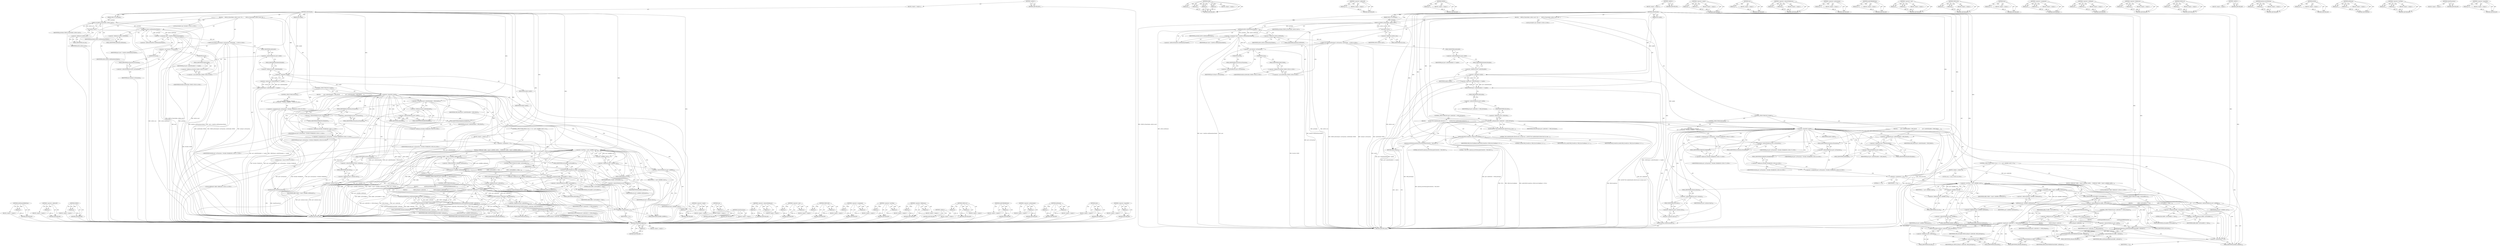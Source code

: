 digraph "&lt;operator&gt;.logicalNot" {
vulnerable_239 [label=<(METHOD,notifyEmptyBufferDone)>];
vulnerable_240 [label=<(PARAM,p1)>];
vulnerable_241 [label=<(BLOCK,&lt;empty&gt;,&lt;empty&gt;)>];
vulnerable_242 [label=<(METHOD_RETURN,ANY)>];
vulnerable_193 [label=<(METHOD,&lt;operator&gt;.addressOf)>];
vulnerable_194 [label=<(PARAM,p1)>];
vulnerable_195 [label=<(BLOCK,&lt;empty&gt;,&lt;empty&gt;)>];
vulnerable_196 [label=<(METHOD_RETURN,ANY)>];
vulnerable_217 [label=<(METHOD,CHECK)>];
vulnerable_218 [label=<(PARAM,p1)>];
vulnerable_219 [label=<(BLOCK,&lt;empty&gt;,&lt;empty&gt;)>];
vulnerable_220 [label=<(METHOD_RETURN,ANY)>];
vulnerable_6 [label=<(METHOD,&lt;global&gt;)<SUB>1</SUB>>];
vulnerable_7 [label=<(BLOCK,&lt;empty&gt;,&lt;empty&gt;)<SUB>1</SUB>>];
vulnerable_8 [label=<(METHOD,onPortEnable)<SUB>1</SUB>>];
vulnerable_9 [label=<(PARAM,OMX_U32 portIndex)<SUB>1</SUB>>];
vulnerable_10 [label=<(PARAM,bool enable)<SUB>1</SUB>>];
vulnerable_11 [label=<(BLOCK,{
    CHECK_LT(portIndex, mPorts.size());

 Por...,{
    CHECK_LT(portIndex, mPorts.size());

 Por...)<SUB>1</SUB>>];
vulnerable_12 [label=<(CHECK_LT,CHECK_LT(portIndex, mPorts.size()))<SUB>2</SUB>>];
vulnerable_13 [label=<(IDENTIFIER,portIndex,CHECK_LT(portIndex, mPorts.size()))<SUB>2</SUB>>];
vulnerable_14 [label=<(size,mPorts.size())<SUB>2</SUB>>];
vulnerable_15 [label=<(&lt;operator&gt;.fieldAccess,mPorts.size)<SUB>2</SUB>>];
vulnerable_16 [label=<(IDENTIFIER,mPorts,mPorts.size())<SUB>2</SUB>>];
vulnerable_17 [label=<(FIELD_IDENTIFIER,size,size)<SUB>2</SUB>>];
vulnerable_18 [label="<(LOCAL,PortInfo* port: PortInfo*)<SUB>4</SUB>>"];
vulnerable_19 [label=<(&lt;operator&gt;.assignment,*port = &amp;mPorts.editItemAt(portIndex))<SUB>4</SUB>>];
vulnerable_20 [label=<(IDENTIFIER,port,*port = &amp;mPorts.editItemAt(portIndex))<SUB>4</SUB>>];
vulnerable_21 [label=<(&lt;operator&gt;.addressOf,&amp;mPorts.editItemAt(portIndex))<SUB>4</SUB>>];
vulnerable_22 [label=<(editItemAt,mPorts.editItemAt(portIndex))<SUB>4</SUB>>];
vulnerable_23 [label=<(&lt;operator&gt;.fieldAccess,mPorts.editItemAt)<SUB>4</SUB>>];
vulnerable_24 [label=<(IDENTIFIER,mPorts,mPorts.editItemAt(portIndex))<SUB>4</SUB>>];
vulnerable_25 [label=<(FIELD_IDENTIFIER,editItemAt,editItemAt)<SUB>4</SUB>>];
vulnerable_26 [label=<(IDENTIFIER,portIndex,mPorts.editItemAt(portIndex))<SUB>4</SUB>>];
vulnerable_27 [label="<(CHECK_EQ,CHECK_EQ((int)port-&gt;mTransition, (int)PortInfo:...)<SUB>6</SUB>>"];
vulnerable_28 [label=<(&lt;operator&gt;.cast,(int)port-&gt;mTransition)<SUB>6</SUB>>];
vulnerable_29 [label=<(UNKNOWN,int,int)<SUB>6</SUB>>];
vulnerable_30 [label=<(&lt;operator&gt;.indirectFieldAccess,port-&gt;mTransition)<SUB>6</SUB>>];
vulnerable_31 [label=<(IDENTIFIER,port,(int)port-&gt;mTransition)<SUB>6</SUB>>];
vulnerable_32 [label=<(FIELD_IDENTIFIER,mTransition,mTransition)<SUB>6</SUB>>];
vulnerable_33 [label="<(&lt;operator&gt;.cast,(int)PortInfo::NONE)<SUB>6</SUB>>"];
vulnerable_34 [label=<(UNKNOWN,int,int)<SUB>6</SUB>>];
vulnerable_35 [label="<(&lt;operator&gt;.fieldAccess,PortInfo::NONE)<SUB>6</SUB>>"];
vulnerable_36 [label="<(IDENTIFIER,PortInfo,(int)PortInfo::NONE)<SUB>6</SUB>>"];
vulnerable_37 [label=<(FIELD_IDENTIFIER,NONE,NONE)<SUB>6</SUB>>];
vulnerable_38 [label=<(CHECK,CHECK(port-&gt;mDef.bEnabled == !enable))<SUB>7</SUB>>];
vulnerable_39 [label=<(&lt;operator&gt;.equals,port-&gt;mDef.bEnabled == !enable)<SUB>7</SUB>>];
vulnerable_40 [label=<(&lt;operator&gt;.fieldAccess,port-&gt;mDef.bEnabled)<SUB>7</SUB>>];
vulnerable_41 [label=<(&lt;operator&gt;.indirectFieldAccess,port-&gt;mDef)<SUB>7</SUB>>];
vulnerable_42 [label=<(IDENTIFIER,port,port-&gt;mDef.bEnabled == !enable)<SUB>7</SUB>>];
vulnerable_43 [label=<(FIELD_IDENTIFIER,mDef,mDef)<SUB>7</SUB>>];
vulnerable_44 [label=<(FIELD_IDENTIFIER,bEnabled,bEnabled)<SUB>7</SUB>>];
vulnerable_45 [label=<(&lt;operator&gt;.logicalNot,!enable)<SUB>7</SUB>>];
vulnerable_46 [label=<(IDENTIFIER,enable,!enable)<SUB>7</SUB>>];
vulnerable_47 [label=<(CONTROL_STRUCTURE,IF,if (!enable))<SUB>9</SUB>>];
vulnerable_48 [label=<(&lt;operator&gt;.logicalNot,!enable)<SUB>9</SUB>>];
vulnerable_49 [label=<(IDENTIFIER,enable,!enable)<SUB>9</SUB>>];
vulnerable_50 [label=<(BLOCK,{
         port-&gt;mDef.bEnabled = OMX_FALSE;
   ...,{
         port-&gt;mDef.bEnabled = OMX_FALSE;
   ...)<SUB>9</SUB>>];
vulnerable_51 [label=<(&lt;operator&gt;.assignment,port-&gt;mDef.bEnabled = OMX_FALSE)<SUB>10</SUB>>];
vulnerable_52 [label=<(&lt;operator&gt;.fieldAccess,port-&gt;mDef.bEnabled)<SUB>10</SUB>>];
vulnerable_53 [label=<(&lt;operator&gt;.indirectFieldAccess,port-&gt;mDef)<SUB>10</SUB>>];
vulnerable_54 [label=<(IDENTIFIER,port,port-&gt;mDef.bEnabled = OMX_FALSE)<SUB>10</SUB>>];
vulnerable_55 [label=<(FIELD_IDENTIFIER,mDef,mDef)<SUB>10</SUB>>];
vulnerable_56 [label=<(FIELD_IDENTIFIER,bEnabled,bEnabled)<SUB>10</SUB>>];
vulnerable_57 [label=<(IDENTIFIER,OMX_FALSE,port-&gt;mDef.bEnabled = OMX_FALSE)<SUB>10</SUB>>];
vulnerable_58 [label="<(&lt;operator&gt;.assignment,port-&gt;mTransition = PortInfo::DISABLING)<SUB>11</SUB>>"];
vulnerable_59 [label=<(&lt;operator&gt;.indirectFieldAccess,port-&gt;mTransition)<SUB>11</SUB>>];
vulnerable_60 [label="<(IDENTIFIER,port,port-&gt;mTransition = PortInfo::DISABLING)<SUB>11</SUB>>"];
vulnerable_61 [label=<(FIELD_IDENTIFIER,mTransition,mTransition)<SUB>11</SUB>>];
vulnerable_62 [label="<(&lt;operator&gt;.fieldAccess,PortInfo::DISABLING)<SUB>11</SUB>>"];
vulnerable_63 [label="<(IDENTIFIER,PortInfo,port-&gt;mTransition = PortInfo::DISABLING)<SUB>11</SUB>>"];
vulnerable_64 [label=<(FIELD_IDENTIFIER,DISABLING,DISABLING)<SUB>11</SUB>>];
vulnerable_65 [label=<(CONTROL_STRUCTURE,FOR,for (size_t i = 0;i &lt; port-&gt;mBuffers.size();++i))<SUB>13</SUB>>];
vulnerable_66 [label=<(BLOCK,&lt;empty&gt;,&lt;empty&gt;)<SUB>13</SUB>>];
vulnerable_67 [label="<(LOCAL,size_t i: size_t)<SUB>13</SUB>>"];
vulnerable_68 [label=<(&lt;operator&gt;.assignment,i = 0)<SUB>13</SUB>>];
vulnerable_69 [label=<(IDENTIFIER,i,i = 0)<SUB>13</SUB>>];
vulnerable_70 [label=<(LITERAL,0,i = 0)<SUB>13</SUB>>];
vulnerable_71 [label=<(&lt;operator&gt;.lessThan,i &lt; port-&gt;mBuffers.size())<SUB>13</SUB>>];
vulnerable_72 [label=<(IDENTIFIER,i,i &lt; port-&gt;mBuffers.size())<SUB>13</SUB>>];
vulnerable_73 [label=<(size,port-&gt;mBuffers.size())<SUB>13</SUB>>];
vulnerable_74 [label=<(&lt;operator&gt;.fieldAccess,port-&gt;mBuffers.size)<SUB>13</SUB>>];
vulnerable_75 [label=<(&lt;operator&gt;.indirectFieldAccess,port-&gt;mBuffers)<SUB>13</SUB>>];
vulnerable_76 [label=<(IDENTIFIER,port,port-&gt;mBuffers.size())<SUB>13</SUB>>];
vulnerable_77 [label=<(FIELD_IDENTIFIER,mBuffers,mBuffers)<SUB>13</SUB>>];
vulnerable_78 [label=<(FIELD_IDENTIFIER,size,size)<SUB>13</SUB>>];
vulnerable_79 [label=<(&lt;operator&gt;.preIncrement,++i)<SUB>13</SUB>>];
vulnerable_80 [label=<(IDENTIFIER,i,++i)<SUB>13</SUB>>];
vulnerable_81 [label=<(BLOCK,{
 BufferInfo *buffer = &amp;port-&gt;mBuffers.editIte...,{
 BufferInfo *buffer = &amp;port-&gt;mBuffers.editIte...)<SUB>13</SUB>>];
vulnerable_82 [label="<(LOCAL,BufferInfo* buffer: BufferInfo*)<SUB>14</SUB>>"];
vulnerable_83 [label=<(&lt;operator&gt;.assignment,*buffer = &amp;port-&gt;mBuffers.editItemAt(i))<SUB>14</SUB>>];
vulnerable_84 [label=<(IDENTIFIER,buffer,*buffer = &amp;port-&gt;mBuffers.editItemAt(i))<SUB>14</SUB>>];
vulnerable_85 [label=<(&lt;operator&gt;.addressOf,&amp;port-&gt;mBuffers.editItemAt(i))<SUB>14</SUB>>];
vulnerable_86 [label=<(editItemAt,port-&gt;mBuffers.editItemAt(i))<SUB>14</SUB>>];
vulnerable_87 [label=<(&lt;operator&gt;.fieldAccess,port-&gt;mBuffers.editItemAt)<SUB>14</SUB>>];
vulnerable_88 [label=<(&lt;operator&gt;.indirectFieldAccess,port-&gt;mBuffers)<SUB>14</SUB>>];
vulnerable_89 [label=<(IDENTIFIER,port,port-&gt;mBuffers.editItemAt(i))<SUB>14</SUB>>];
vulnerable_90 [label=<(FIELD_IDENTIFIER,mBuffers,mBuffers)<SUB>14</SUB>>];
vulnerable_91 [label=<(FIELD_IDENTIFIER,editItemAt,editItemAt)<SUB>14</SUB>>];
vulnerable_92 [label=<(IDENTIFIER,i,port-&gt;mBuffers.editItemAt(i))<SUB>14</SUB>>];
vulnerable_93 [label=<(CONTROL_STRUCTURE,IF,if (buffer-&gt;mOwnedByUs))<SUB>16</SUB>>];
vulnerable_94 [label=<(&lt;operator&gt;.indirectFieldAccess,buffer-&gt;mOwnedByUs)<SUB>16</SUB>>];
vulnerable_95 [label=<(IDENTIFIER,buffer,if (buffer-&gt;mOwnedByUs))<SUB>16</SUB>>];
vulnerable_96 [label=<(FIELD_IDENTIFIER,mOwnedByUs,mOwnedByUs)<SUB>16</SUB>>];
vulnerable_97 [label=<(BLOCK,{
                buffer-&gt;mOwnedByUs = false;

...,{
                buffer-&gt;mOwnedByUs = false;

...)<SUB>16</SUB>>];
vulnerable_98 [label=<(&lt;operator&gt;.assignment,buffer-&gt;mOwnedByUs = false)<SUB>17</SUB>>];
vulnerable_99 [label=<(&lt;operator&gt;.indirectFieldAccess,buffer-&gt;mOwnedByUs)<SUB>17</SUB>>];
vulnerable_100 [label=<(IDENTIFIER,buffer,buffer-&gt;mOwnedByUs = false)<SUB>17</SUB>>];
vulnerable_101 [label=<(FIELD_IDENTIFIER,mOwnedByUs,mOwnedByUs)<SUB>17</SUB>>];
vulnerable_102 [label=<(LITERAL,false,buffer-&gt;mOwnedByUs = false)<SUB>17</SUB>>];
vulnerable_103 [label=<(CONTROL_STRUCTURE,IF,if (port-&gt;mDef.eDir == OMX_DirInput))<SUB>19</SUB>>];
vulnerable_104 [label=<(&lt;operator&gt;.equals,port-&gt;mDef.eDir == OMX_DirInput)<SUB>19</SUB>>];
vulnerable_105 [label=<(&lt;operator&gt;.fieldAccess,port-&gt;mDef.eDir)<SUB>19</SUB>>];
vulnerable_106 [label=<(&lt;operator&gt;.indirectFieldAccess,port-&gt;mDef)<SUB>19</SUB>>];
vulnerable_107 [label=<(IDENTIFIER,port,port-&gt;mDef.eDir == OMX_DirInput)<SUB>19</SUB>>];
vulnerable_108 [label=<(FIELD_IDENTIFIER,mDef,mDef)<SUB>19</SUB>>];
vulnerable_109 [label=<(FIELD_IDENTIFIER,eDir,eDir)<SUB>19</SUB>>];
vulnerable_110 [label=<(IDENTIFIER,OMX_DirInput,port-&gt;mDef.eDir == OMX_DirInput)<SUB>19</SUB>>];
vulnerable_111 [label=<(BLOCK,{
                    notifyEmptyBufferDone(buf...,{
                    notifyEmptyBufferDone(buf...)<SUB>19</SUB>>];
vulnerable_112 [label=<(notifyEmptyBufferDone,notifyEmptyBufferDone(buffer-&gt;mHeader))<SUB>20</SUB>>];
vulnerable_113 [label=<(&lt;operator&gt;.indirectFieldAccess,buffer-&gt;mHeader)<SUB>20</SUB>>];
vulnerable_114 [label=<(IDENTIFIER,buffer,notifyEmptyBufferDone(buffer-&gt;mHeader))<SUB>20</SUB>>];
vulnerable_115 [label=<(FIELD_IDENTIFIER,mHeader,mHeader)<SUB>20</SUB>>];
vulnerable_116 [label=<(CONTROL_STRUCTURE,ELSE,else)<SUB>21</SUB>>];
vulnerable_117 [label=<(BLOCK,{
                    CHECK_EQ(port-&gt;mDef.eDir,...,{
                    CHECK_EQ(port-&gt;mDef.eDir,...)<SUB>21</SUB>>];
vulnerable_118 [label=<(CHECK_EQ,CHECK_EQ(port-&gt;mDef.eDir, OMX_DirOutput))<SUB>22</SUB>>];
vulnerable_119 [label=<(&lt;operator&gt;.fieldAccess,port-&gt;mDef.eDir)<SUB>22</SUB>>];
vulnerable_120 [label=<(&lt;operator&gt;.indirectFieldAccess,port-&gt;mDef)<SUB>22</SUB>>];
vulnerable_121 [label=<(IDENTIFIER,port,CHECK_EQ(port-&gt;mDef.eDir, OMX_DirOutput))<SUB>22</SUB>>];
vulnerable_122 [label=<(FIELD_IDENTIFIER,mDef,mDef)<SUB>22</SUB>>];
vulnerable_123 [label=<(FIELD_IDENTIFIER,eDir,eDir)<SUB>22</SUB>>];
vulnerable_124 [label=<(IDENTIFIER,OMX_DirOutput,CHECK_EQ(port-&gt;mDef.eDir, OMX_DirOutput))<SUB>22</SUB>>];
vulnerable_125 [label=<(notifyFillBufferDone,notifyFillBufferDone(buffer-&gt;mHeader))<SUB>23</SUB>>];
vulnerable_126 [label=<(&lt;operator&gt;.indirectFieldAccess,buffer-&gt;mHeader)<SUB>23</SUB>>];
vulnerable_127 [label=<(IDENTIFIER,buffer,notifyFillBufferDone(buffer-&gt;mHeader))<SUB>23</SUB>>];
vulnerable_128 [label=<(FIELD_IDENTIFIER,mHeader,mHeader)<SUB>23</SUB>>];
vulnerable_129 [label=<(clear,port-&gt;mQueue.clear())<SUB>28</SUB>>];
vulnerable_130 [label=<(&lt;operator&gt;.fieldAccess,port-&gt;mQueue.clear)<SUB>28</SUB>>];
vulnerable_131 [label=<(&lt;operator&gt;.indirectFieldAccess,port-&gt;mQueue)<SUB>28</SUB>>];
vulnerable_132 [label=<(IDENTIFIER,port,port-&gt;mQueue.clear())<SUB>28</SUB>>];
vulnerable_133 [label=<(FIELD_IDENTIFIER,mQueue,mQueue)<SUB>28</SUB>>];
vulnerable_134 [label=<(FIELD_IDENTIFIER,clear,clear)<SUB>28</SUB>>];
vulnerable_135 [label=<(CONTROL_STRUCTURE,ELSE,else)<SUB>29</SUB>>];
vulnerable_136 [label="<(BLOCK,{
        port-&gt;mTransition = PortInfo::ENABLIN...,{
        port-&gt;mTransition = PortInfo::ENABLIN...)<SUB>29</SUB>>"];
vulnerable_137 [label="<(&lt;operator&gt;.assignment,port-&gt;mTransition = PortInfo::ENABLING)<SUB>30</SUB>>"];
vulnerable_138 [label=<(&lt;operator&gt;.indirectFieldAccess,port-&gt;mTransition)<SUB>30</SUB>>];
vulnerable_139 [label="<(IDENTIFIER,port,port-&gt;mTransition = PortInfo::ENABLING)<SUB>30</SUB>>"];
vulnerable_140 [label=<(FIELD_IDENTIFIER,mTransition,mTransition)<SUB>30</SUB>>];
vulnerable_141 [label="<(&lt;operator&gt;.fieldAccess,PortInfo::ENABLING)<SUB>30</SUB>>"];
vulnerable_142 [label="<(IDENTIFIER,PortInfo,port-&gt;mTransition = PortInfo::ENABLING)<SUB>30</SUB>>"];
vulnerable_143 [label=<(FIELD_IDENTIFIER,ENABLING,ENABLING)<SUB>30</SUB>>];
vulnerable_144 [label=<(checkTransitions,checkTransitions())<SUB>33</SUB>>];
vulnerable_145 [label=<(METHOD_RETURN,void)<SUB>1</SUB>>];
vulnerable_147 [label=<(METHOD_RETURN,ANY)<SUB>1</SUB>>];
vulnerable_221 [label=<(METHOD,&lt;operator&gt;.equals)>];
vulnerable_222 [label=<(PARAM,p1)>];
vulnerable_223 [label=<(PARAM,p2)>];
vulnerable_224 [label=<(BLOCK,&lt;empty&gt;,&lt;empty&gt;)>];
vulnerable_225 [label=<(METHOD_RETURN,ANY)>];
vulnerable_179 [label=<(METHOD,size)>];
vulnerable_180 [label=<(PARAM,p1)>];
vulnerable_181 [label=<(BLOCK,&lt;empty&gt;,&lt;empty&gt;)>];
vulnerable_182 [label=<(METHOD_RETURN,ANY)>];
vulnerable_212 [label=<(METHOD,&lt;operator&gt;.indirectFieldAccess)>];
vulnerable_213 [label=<(PARAM,p1)>];
vulnerable_214 [label=<(PARAM,p2)>];
vulnerable_215 [label=<(BLOCK,&lt;empty&gt;,&lt;empty&gt;)>];
vulnerable_216 [label=<(METHOD_RETURN,ANY)>];
vulnerable_251 [label=<(METHOD,checkTransitions)>];
vulnerable_252 [label=<(BLOCK,&lt;empty&gt;,&lt;empty&gt;)>];
vulnerable_253 [label=<(METHOD_RETURN,ANY)>];
vulnerable_207 [label=<(METHOD,&lt;operator&gt;.cast)>];
vulnerable_208 [label=<(PARAM,p1)>];
vulnerable_209 [label=<(PARAM,p2)>];
vulnerable_210 [label=<(BLOCK,&lt;empty&gt;,&lt;empty&gt;)>];
vulnerable_211 [label=<(METHOD_RETURN,ANY)>];
vulnerable_202 [label=<(METHOD,CHECK_EQ)>];
vulnerable_203 [label=<(PARAM,p1)>];
vulnerable_204 [label=<(PARAM,p2)>];
vulnerable_205 [label=<(BLOCK,&lt;empty&gt;,&lt;empty&gt;)>];
vulnerable_206 [label=<(METHOD_RETURN,ANY)>];
vulnerable_188 [label=<(METHOD,&lt;operator&gt;.assignment)>];
vulnerable_189 [label=<(PARAM,p1)>];
vulnerable_190 [label=<(PARAM,p2)>];
vulnerable_191 [label=<(BLOCK,&lt;empty&gt;,&lt;empty&gt;)>];
vulnerable_192 [label=<(METHOD_RETURN,ANY)>];
vulnerable_230 [label=<(METHOD,&lt;operator&gt;.lessThan)>];
vulnerable_231 [label=<(PARAM,p1)>];
vulnerable_232 [label=<(PARAM,p2)>];
vulnerable_233 [label=<(BLOCK,&lt;empty&gt;,&lt;empty&gt;)>];
vulnerable_234 [label=<(METHOD_RETURN,ANY)>];
vulnerable_183 [label=<(METHOD,&lt;operator&gt;.fieldAccess)>];
vulnerable_184 [label=<(PARAM,p1)>];
vulnerable_185 [label=<(PARAM,p2)>];
vulnerable_186 [label=<(BLOCK,&lt;empty&gt;,&lt;empty&gt;)>];
vulnerable_187 [label=<(METHOD_RETURN,ANY)>];
vulnerable_174 [label=<(METHOD,CHECK_LT)>];
vulnerable_175 [label=<(PARAM,p1)>];
vulnerable_176 [label=<(PARAM,p2)>];
vulnerable_177 [label=<(BLOCK,&lt;empty&gt;,&lt;empty&gt;)>];
vulnerable_178 [label=<(METHOD_RETURN,ANY)>];
vulnerable_168 [label=<(METHOD,&lt;global&gt;)<SUB>1</SUB>>];
vulnerable_169 [label=<(BLOCK,&lt;empty&gt;,&lt;empty&gt;)>];
vulnerable_170 [label=<(METHOD_RETURN,ANY)>];
vulnerable_243 [label=<(METHOD,notifyFillBufferDone)>];
vulnerable_244 [label=<(PARAM,p1)>];
vulnerable_245 [label=<(BLOCK,&lt;empty&gt;,&lt;empty&gt;)>];
vulnerable_246 [label=<(METHOD_RETURN,ANY)>];
vulnerable_235 [label=<(METHOD,&lt;operator&gt;.preIncrement)>];
vulnerable_236 [label=<(PARAM,p1)>];
vulnerable_237 [label=<(BLOCK,&lt;empty&gt;,&lt;empty&gt;)>];
vulnerable_238 [label=<(METHOD_RETURN,ANY)>];
vulnerable_197 [label=<(METHOD,editItemAt)>];
vulnerable_198 [label=<(PARAM,p1)>];
vulnerable_199 [label=<(PARAM,p2)>];
vulnerable_200 [label=<(BLOCK,&lt;empty&gt;,&lt;empty&gt;)>];
vulnerable_201 [label=<(METHOD_RETURN,ANY)>];
vulnerable_247 [label=<(METHOD,clear)>];
vulnerable_248 [label=<(PARAM,p1)>];
vulnerable_249 [label=<(BLOCK,&lt;empty&gt;,&lt;empty&gt;)>];
vulnerable_250 [label=<(METHOD_RETURN,ANY)>];
vulnerable_226 [label=<(METHOD,&lt;operator&gt;.logicalNot)>];
vulnerable_227 [label=<(PARAM,p1)>];
vulnerable_228 [label=<(BLOCK,&lt;empty&gt;,&lt;empty&gt;)>];
vulnerable_229 [label=<(METHOD_RETURN,ANY)>];
fixed_284 [label=<(METHOD,notifyEmptyBufferDone)>];
fixed_285 [label=<(PARAM,p1)>];
fixed_286 [label=<(BLOCK,&lt;empty&gt;,&lt;empty&gt;)>];
fixed_287 [label=<(METHOD_RETURN,ANY)>];
fixed_263 [label=<(METHOD,notify)>];
fixed_264 [label=<(PARAM,p1)>];
fixed_265 [label=<(PARAM,p2)>];
fixed_266 [label=<(PARAM,p3)>];
fixed_267 [label=<(PARAM,p4)>];
fixed_268 [label=<(BLOCK,&lt;empty&gt;,&lt;empty&gt;)>];
fixed_269 [label=<(METHOD_RETURN,ANY)>];
fixed_217 [label=<(METHOD,&lt;operator&gt;.addressOf)>];
fixed_218 [label=<(PARAM,p1)>];
fixed_219 [label=<(BLOCK,&lt;empty&gt;,&lt;empty&gt;)>];
fixed_220 [label=<(METHOD_RETURN,ANY)>];
fixed_241 [label=<(METHOD,CHECK)>];
fixed_242 [label=<(PARAM,p1)>];
fixed_243 [label=<(BLOCK,&lt;empty&gt;,&lt;empty&gt;)>];
fixed_244 [label=<(METHOD_RETURN,ANY)>];
fixed_6 [label=<(METHOD,&lt;global&gt;)<SUB>1</SUB>>];
fixed_7 [label=<(BLOCK,&lt;empty&gt;,&lt;empty&gt;)<SUB>1</SUB>>];
fixed_8 [label=<(METHOD,onPortEnable)<SUB>1</SUB>>];
fixed_9 [label=<(PARAM,OMX_U32 portIndex)<SUB>1</SUB>>];
fixed_10 [label=<(PARAM,bool enable)<SUB>1</SUB>>];
fixed_11 [label=<(BLOCK,{
    CHECK_LT(portIndex, mPorts.size());

 Por...,{
    CHECK_LT(portIndex, mPorts.size());

 Por...)<SUB>1</SUB>>];
fixed_12 [label=<(CHECK_LT,CHECK_LT(portIndex, mPorts.size()))<SUB>2</SUB>>];
fixed_13 [label=<(IDENTIFIER,portIndex,CHECK_LT(portIndex, mPorts.size()))<SUB>2</SUB>>];
fixed_14 [label=<(size,mPorts.size())<SUB>2</SUB>>];
fixed_15 [label=<(&lt;operator&gt;.fieldAccess,mPorts.size)<SUB>2</SUB>>];
fixed_16 [label=<(IDENTIFIER,mPorts,mPorts.size())<SUB>2</SUB>>];
fixed_17 [label=<(FIELD_IDENTIFIER,size,size)<SUB>2</SUB>>];
fixed_18 [label="<(LOCAL,PortInfo* port: PortInfo*)<SUB>4</SUB>>"];
fixed_19 [label=<(&lt;operator&gt;.assignment,*port = &amp;mPorts.editItemAt(portIndex))<SUB>4</SUB>>];
fixed_20 [label=<(IDENTIFIER,port,*port = &amp;mPorts.editItemAt(portIndex))<SUB>4</SUB>>];
fixed_21 [label=<(&lt;operator&gt;.addressOf,&amp;mPorts.editItemAt(portIndex))<SUB>4</SUB>>];
fixed_22 [label=<(editItemAt,mPorts.editItemAt(portIndex))<SUB>4</SUB>>];
fixed_23 [label=<(&lt;operator&gt;.fieldAccess,mPorts.editItemAt)<SUB>4</SUB>>];
fixed_24 [label=<(IDENTIFIER,mPorts,mPorts.editItemAt(portIndex))<SUB>4</SUB>>];
fixed_25 [label=<(FIELD_IDENTIFIER,editItemAt,editItemAt)<SUB>4</SUB>>];
fixed_26 [label=<(IDENTIFIER,portIndex,mPorts.editItemAt(portIndex))<SUB>4</SUB>>];
fixed_27 [label="<(CHECK_EQ,CHECK_EQ((int)port-&gt;mTransition, (int)PortInfo:...)<SUB>6</SUB>>"];
fixed_28 [label=<(&lt;operator&gt;.cast,(int)port-&gt;mTransition)<SUB>6</SUB>>];
fixed_29 [label=<(UNKNOWN,int,int)<SUB>6</SUB>>];
fixed_30 [label=<(&lt;operator&gt;.indirectFieldAccess,port-&gt;mTransition)<SUB>6</SUB>>];
fixed_31 [label=<(IDENTIFIER,port,(int)port-&gt;mTransition)<SUB>6</SUB>>];
fixed_32 [label=<(FIELD_IDENTIFIER,mTransition,mTransition)<SUB>6</SUB>>];
fixed_33 [label="<(&lt;operator&gt;.cast,(int)PortInfo::NONE)<SUB>6</SUB>>"];
fixed_34 [label=<(UNKNOWN,int,int)<SUB>6</SUB>>];
fixed_35 [label="<(&lt;operator&gt;.fieldAccess,PortInfo::NONE)<SUB>6</SUB>>"];
fixed_36 [label="<(IDENTIFIER,PortInfo,(int)PortInfo::NONE)<SUB>6</SUB>>"];
fixed_37 [label=<(FIELD_IDENTIFIER,NONE,NONE)<SUB>6</SUB>>];
fixed_38 [label=<(CHECK,CHECK(port-&gt;mDef.bEnabled == !enable))<SUB>7</SUB>>];
fixed_39 [label=<(&lt;operator&gt;.equals,port-&gt;mDef.bEnabled == !enable)<SUB>7</SUB>>];
fixed_40 [label=<(&lt;operator&gt;.fieldAccess,port-&gt;mDef.bEnabled)<SUB>7</SUB>>];
fixed_41 [label=<(&lt;operator&gt;.indirectFieldAccess,port-&gt;mDef)<SUB>7</SUB>>];
fixed_42 [label=<(IDENTIFIER,port,port-&gt;mDef.bEnabled == !enable)<SUB>7</SUB>>];
fixed_43 [label=<(FIELD_IDENTIFIER,mDef,mDef)<SUB>7</SUB>>];
fixed_44 [label=<(FIELD_IDENTIFIER,bEnabled,bEnabled)<SUB>7</SUB>>];
fixed_45 [label=<(&lt;operator&gt;.logicalNot,!enable)<SUB>7</SUB>>];
fixed_46 [label=<(IDENTIFIER,enable,!enable)<SUB>7</SUB>>];
fixed_47 [label=<(CONTROL_STRUCTURE,IF,if (port-&gt;mDef.eDir != OMX_DirOutput))<SUB>9</SUB>>];
fixed_48 [label=<(&lt;operator&gt;.notEquals,port-&gt;mDef.eDir != OMX_DirOutput)<SUB>9</SUB>>];
fixed_49 [label=<(&lt;operator&gt;.fieldAccess,port-&gt;mDef.eDir)<SUB>9</SUB>>];
fixed_50 [label=<(&lt;operator&gt;.indirectFieldAccess,port-&gt;mDef)<SUB>9</SUB>>];
fixed_51 [label=<(IDENTIFIER,port,port-&gt;mDef.eDir != OMX_DirOutput)<SUB>9</SUB>>];
fixed_52 [label=<(FIELD_IDENTIFIER,mDef,mDef)<SUB>9</SUB>>];
fixed_53 [label=<(FIELD_IDENTIFIER,eDir,eDir)<SUB>9</SUB>>];
fixed_54 [label=<(IDENTIFIER,OMX_DirOutput,port-&gt;mDef.eDir != OMX_DirOutput)<SUB>9</SUB>>];
fixed_55 [label=<(BLOCK,{
        ALOGE(&quot;Port enable/disable allowed on...,{
        ALOGE(&quot;Port enable/disable allowed on...)<SUB>9</SUB>>];
fixed_56 [label=<(ALOGE,ALOGE(&quot;Port enable/disable allowed only on outp...)<SUB>10</SUB>>];
fixed_57 [label=<(LITERAL,&quot;Port enable/disable allowed only on output por...,ALOGE(&quot;Port enable/disable allowed only on outp...)<SUB>10</SUB>>];
fixed_58 [label=<(notify,notify(OMX_EventError, OMX_ErrorUndefined, 0, N...)<SUB>11</SUB>>];
fixed_59 [label=<(IDENTIFIER,OMX_EventError,notify(OMX_EventError, OMX_ErrorUndefined, 0, N...)<SUB>11</SUB>>];
fixed_60 [label=<(IDENTIFIER,OMX_ErrorUndefined,notify(OMX_EventError, OMX_ErrorUndefined, 0, N...)<SUB>11</SUB>>];
fixed_61 [label=<(LITERAL,0,notify(OMX_EventError, OMX_ErrorUndefined, 0, N...)<SUB>11</SUB>>];
fixed_62 [label=<(IDENTIFIER,NULL,notify(OMX_EventError, OMX_ErrorUndefined, 0, N...)<SUB>11</SUB>>];
fixed_63 [label=<(android_errorWriteLog,android_errorWriteLog(0x534e4554, &quot;29421804&quot;))<SUB>12</SUB>>];
fixed_64 [label=<(LITERAL,0x534e4554,android_errorWriteLog(0x534e4554, &quot;29421804&quot;))<SUB>12</SUB>>];
fixed_65 [label=<(LITERAL,&quot;29421804&quot;,android_errorWriteLog(0x534e4554, &quot;29421804&quot;))<SUB>12</SUB>>];
fixed_66 [label=<(RETURN,return;,return;)<SUB>13</SUB>>];
fixed_67 [label=<(CONTROL_STRUCTURE,IF,if (!enable))<SUB>16</SUB>>];
fixed_68 [label=<(&lt;operator&gt;.logicalNot,!enable)<SUB>16</SUB>>];
fixed_69 [label=<(IDENTIFIER,enable,!enable)<SUB>16</SUB>>];
fixed_70 [label=<(BLOCK,{
         port-&gt;mDef.bEnabled = OMX_FALSE;
   ...,{
         port-&gt;mDef.bEnabled = OMX_FALSE;
   ...)<SUB>16</SUB>>];
fixed_71 [label=<(&lt;operator&gt;.assignment,port-&gt;mDef.bEnabled = OMX_FALSE)<SUB>17</SUB>>];
fixed_72 [label=<(&lt;operator&gt;.fieldAccess,port-&gt;mDef.bEnabled)<SUB>17</SUB>>];
fixed_73 [label=<(&lt;operator&gt;.indirectFieldAccess,port-&gt;mDef)<SUB>17</SUB>>];
fixed_74 [label=<(IDENTIFIER,port,port-&gt;mDef.bEnabled = OMX_FALSE)<SUB>17</SUB>>];
fixed_75 [label=<(FIELD_IDENTIFIER,mDef,mDef)<SUB>17</SUB>>];
fixed_76 [label=<(FIELD_IDENTIFIER,bEnabled,bEnabled)<SUB>17</SUB>>];
fixed_77 [label=<(IDENTIFIER,OMX_FALSE,port-&gt;mDef.bEnabled = OMX_FALSE)<SUB>17</SUB>>];
fixed_78 [label="<(&lt;operator&gt;.assignment,port-&gt;mTransition = PortInfo::DISABLING)<SUB>18</SUB>>"];
fixed_79 [label=<(&lt;operator&gt;.indirectFieldAccess,port-&gt;mTransition)<SUB>18</SUB>>];
fixed_80 [label="<(IDENTIFIER,port,port-&gt;mTransition = PortInfo::DISABLING)<SUB>18</SUB>>"];
fixed_81 [label=<(FIELD_IDENTIFIER,mTransition,mTransition)<SUB>18</SUB>>];
fixed_82 [label="<(&lt;operator&gt;.fieldAccess,PortInfo::DISABLING)<SUB>18</SUB>>"];
fixed_83 [label="<(IDENTIFIER,PortInfo,port-&gt;mTransition = PortInfo::DISABLING)<SUB>18</SUB>>"];
fixed_84 [label=<(FIELD_IDENTIFIER,DISABLING,DISABLING)<SUB>18</SUB>>];
fixed_85 [label=<(CONTROL_STRUCTURE,FOR,for (size_t i = 0;i &lt; port-&gt;mBuffers.size();++i))<SUB>20</SUB>>];
fixed_86 [label=<(BLOCK,&lt;empty&gt;,&lt;empty&gt;)<SUB>20</SUB>>];
fixed_87 [label="<(LOCAL,size_t i: size_t)<SUB>20</SUB>>"];
fixed_88 [label=<(&lt;operator&gt;.assignment,i = 0)<SUB>20</SUB>>];
fixed_89 [label=<(IDENTIFIER,i,i = 0)<SUB>20</SUB>>];
fixed_90 [label=<(LITERAL,0,i = 0)<SUB>20</SUB>>];
fixed_91 [label=<(&lt;operator&gt;.lessThan,i &lt; port-&gt;mBuffers.size())<SUB>20</SUB>>];
fixed_92 [label=<(IDENTIFIER,i,i &lt; port-&gt;mBuffers.size())<SUB>20</SUB>>];
fixed_93 [label=<(size,port-&gt;mBuffers.size())<SUB>20</SUB>>];
fixed_94 [label=<(&lt;operator&gt;.fieldAccess,port-&gt;mBuffers.size)<SUB>20</SUB>>];
fixed_95 [label=<(&lt;operator&gt;.indirectFieldAccess,port-&gt;mBuffers)<SUB>20</SUB>>];
fixed_96 [label=<(IDENTIFIER,port,port-&gt;mBuffers.size())<SUB>20</SUB>>];
fixed_97 [label=<(FIELD_IDENTIFIER,mBuffers,mBuffers)<SUB>20</SUB>>];
fixed_98 [label=<(FIELD_IDENTIFIER,size,size)<SUB>20</SUB>>];
fixed_99 [label=<(&lt;operator&gt;.preIncrement,++i)<SUB>20</SUB>>];
fixed_100 [label=<(IDENTIFIER,i,++i)<SUB>20</SUB>>];
fixed_101 [label=<(BLOCK,{
 BufferInfo *buffer = &amp;port-&gt;mBuffers.editIte...,{
 BufferInfo *buffer = &amp;port-&gt;mBuffers.editIte...)<SUB>20</SUB>>];
fixed_102 [label="<(LOCAL,BufferInfo* buffer: BufferInfo*)<SUB>21</SUB>>"];
fixed_103 [label=<(&lt;operator&gt;.assignment,*buffer = &amp;port-&gt;mBuffers.editItemAt(i))<SUB>21</SUB>>];
fixed_104 [label=<(IDENTIFIER,buffer,*buffer = &amp;port-&gt;mBuffers.editItemAt(i))<SUB>21</SUB>>];
fixed_105 [label=<(&lt;operator&gt;.addressOf,&amp;port-&gt;mBuffers.editItemAt(i))<SUB>21</SUB>>];
fixed_106 [label=<(editItemAt,port-&gt;mBuffers.editItemAt(i))<SUB>21</SUB>>];
fixed_107 [label=<(&lt;operator&gt;.fieldAccess,port-&gt;mBuffers.editItemAt)<SUB>21</SUB>>];
fixed_108 [label=<(&lt;operator&gt;.indirectFieldAccess,port-&gt;mBuffers)<SUB>21</SUB>>];
fixed_109 [label=<(IDENTIFIER,port,port-&gt;mBuffers.editItemAt(i))<SUB>21</SUB>>];
fixed_110 [label=<(FIELD_IDENTIFIER,mBuffers,mBuffers)<SUB>21</SUB>>];
fixed_111 [label=<(FIELD_IDENTIFIER,editItemAt,editItemAt)<SUB>21</SUB>>];
fixed_112 [label=<(IDENTIFIER,i,port-&gt;mBuffers.editItemAt(i))<SUB>21</SUB>>];
fixed_113 [label=<(CONTROL_STRUCTURE,IF,if (buffer-&gt;mOwnedByUs))<SUB>23</SUB>>];
fixed_114 [label=<(&lt;operator&gt;.indirectFieldAccess,buffer-&gt;mOwnedByUs)<SUB>23</SUB>>];
fixed_115 [label=<(IDENTIFIER,buffer,if (buffer-&gt;mOwnedByUs))<SUB>23</SUB>>];
fixed_116 [label=<(FIELD_IDENTIFIER,mOwnedByUs,mOwnedByUs)<SUB>23</SUB>>];
fixed_117 [label=<(BLOCK,{
                buffer-&gt;mOwnedByUs = false;

...,{
                buffer-&gt;mOwnedByUs = false;

...)<SUB>23</SUB>>];
fixed_118 [label=<(&lt;operator&gt;.assignment,buffer-&gt;mOwnedByUs = false)<SUB>24</SUB>>];
fixed_119 [label=<(&lt;operator&gt;.indirectFieldAccess,buffer-&gt;mOwnedByUs)<SUB>24</SUB>>];
fixed_120 [label=<(IDENTIFIER,buffer,buffer-&gt;mOwnedByUs = false)<SUB>24</SUB>>];
fixed_121 [label=<(FIELD_IDENTIFIER,mOwnedByUs,mOwnedByUs)<SUB>24</SUB>>];
fixed_122 [label=<(LITERAL,false,buffer-&gt;mOwnedByUs = false)<SUB>24</SUB>>];
fixed_123 [label=<(CONTROL_STRUCTURE,IF,if (port-&gt;mDef.eDir == OMX_DirInput))<SUB>26</SUB>>];
fixed_124 [label=<(&lt;operator&gt;.equals,port-&gt;mDef.eDir == OMX_DirInput)<SUB>26</SUB>>];
fixed_125 [label=<(&lt;operator&gt;.fieldAccess,port-&gt;mDef.eDir)<SUB>26</SUB>>];
fixed_126 [label=<(&lt;operator&gt;.indirectFieldAccess,port-&gt;mDef)<SUB>26</SUB>>];
fixed_127 [label=<(IDENTIFIER,port,port-&gt;mDef.eDir == OMX_DirInput)<SUB>26</SUB>>];
fixed_128 [label=<(FIELD_IDENTIFIER,mDef,mDef)<SUB>26</SUB>>];
fixed_129 [label=<(FIELD_IDENTIFIER,eDir,eDir)<SUB>26</SUB>>];
fixed_130 [label=<(IDENTIFIER,OMX_DirInput,port-&gt;mDef.eDir == OMX_DirInput)<SUB>26</SUB>>];
fixed_131 [label=<(BLOCK,{
                    notifyEmptyBufferDone(buf...,{
                    notifyEmptyBufferDone(buf...)<SUB>26</SUB>>];
fixed_132 [label=<(notifyEmptyBufferDone,notifyEmptyBufferDone(buffer-&gt;mHeader))<SUB>27</SUB>>];
fixed_133 [label=<(&lt;operator&gt;.indirectFieldAccess,buffer-&gt;mHeader)<SUB>27</SUB>>];
fixed_134 [label=<(IDENTIFIER,buffer,notifyEmptyBufferDone(buffer-&gt;mHeader))<SUB>27</SUB>>];
fixed_135 [label=<(FIELD_IDENTIFIER,mHeader,mHeader)<SUB>27</SUB>>];
fixed_136 [label=<(CONTROL_STRUCTURE,ELSE,else)<SUB>28</SUB>>];
fixed_137 [label=<(BLOCK,{
                    CHECK_EQ(port-&gt;mDef.eDir,...,{
                    CHECK_EQ(port-&gt;mDef.eDir,...)<SUB>28</SUB>>];
fixed_138 [label=<(CHECK_EQ,CHECK_EQ(port-&gt;mDef.eDir, OMX_DirOutput))<SUB>29</SUB>>];
fixed_139 [label=<(&lt;operator&gt;.fieldAccess,port-&gt;mDef.eDir)<SUB>29</SUB>>];
fixed_140 [label=<(&lt;operator&gt;.indirectFieldAccess,port-&gt;mDef)<SUB>29</SUB>>];
fixed_141 [label=<(IDENTIFIER,port,CHECK_EQ(port-&gt;mDef.eDir, OMX_DirOutput))<SUB>29</SUB>>];
fixed_142 [label=<(FIELD_IDENTIFIER,mDef,mDef)<SUB>29</SUB>>];
fixed_143 [label=<(FIELD_IDENTIFIER,eDir,eDir)<SUB>29</SUB>>];
fixed_144 [label=<(IDENTIFIER,OMX_DirOutput,CHECK_EQ(port-&gt;mDef.eDir, OMX_DirOutput))<SUB>29</SUB>>];
fixed_145 [label=<(notifyFillBufferDone,notifyFillBufferDone(buffer-&gt;mHeader))<SUB>30</SUB>>];
fixed_146 [label=<(&lt;operator&gt;.indirectFieldAccess,buffer-&gt;mHeader)<SUB>30</SUB>>];
fixed_147 [label=<(IDENTIFIER,buffer,notifyFillBufferDone(buffer-&gt;mHeader))<SUB>30</SUB>>];
fixed_148 [label=<(FIELD_IDENTIFIER,mHeader,mHeader)<SUB>30</SUB>>];
fixed_149 [label=<(clear,port-&gt;mQueue.clear())<SUB>35</SUB>>];
fixed_150 [label=<(&lt;operator&gt;.fieldAccess,port-&gt;mQueue.clear)<SUB>35</SUB>>];
fixed_151 [label=<(&lt;operator&gt;.indirectFieldAccess,port-&gt;mQueue)<SUB>35</SUB>>];
fixed_152 [label=<(IDENTIFIER,port,port-&gt;mQueue.clear())<SUB>35</SUB>>];
fixed_153 [label=<(FIELD_IDENTIFIER,mQueue,mQueue)<SUB>35</SUB>>];
fixed_154 [label=<(FIELD_IDENTIFIER,clear,clear)<SUB>35</SUB>>];
fixed_155 [label=<(CONTROL_STRUCTURE,ELSE,else)<SUB>36</SUB>>];
fixed_156 [label="<(BLOCK,{
        port-&gt;mTransition = PortInfo::ENABLIN...,{
        port-&gt;mTransition = PortInfo::ENABLIN...)<SUB>36</SUB>>"];
fixed_157 [label="<(&lt;operator&gt;.assignment,port-&gt;mTransition = PortInfo::ENABLING)<SUB>37</SUB>>"];
fixed_158 [label=<(&lt;operator&gt;.indirectFieldAccess,port-&gt;mTransition)<SUB>37</SUB>>];
fixed_159 [label="<(IDENTIFIER,port,port-&gt;mTransition = PortInfo::ENABLING)<SUB>37</SUB>>"];
fixed_160 [label=<(FIELD_IDENTIFIER,mTransition,mTransition)<SUB>37</SUB>>];
fixed_161 [label="<(&lt;operator&gt;.fieldAccess,PortInfo::ENABLING)<SUB>37</SUB>>"];
fixed_162 [label="<(IDENTIFIER,PortInfo,port-&gt;mTransition = PortInfo::ENABLING)<SUB>37</SUB>>"];
fixed_163 [label=<(FIELD_IDENTIFIER,ENABLING,ENABLING)<SUB>37</SUB>>];
fixed_164 [label=<(checkTransitions,checkTransitions())<SUB>40</SUB>>];
fixed_165 [label=<(METHOD_RETURN,void)<SUB>1</SUB>>];
fixed_167 [label=<(METHOD_RETURN,ANY)<SUB>1</SUB>>];
fixed_245 [label=<(METHOD,&lt;operator&gt;.equals)>];
fixed_246 [label=<(PARAM,p1)>];
fixed_247 [label=<(PARAM,p2)>];
fixed_248 [label=<(BLOCK,&lt;empty&gt;,&lt;empty&gt;)>];
fixed_249 [label=<(METHOD_RETURN,ANY)>];
fixed_203 [label=<(METHOD,size)>];
fixed_204 [label=<(PARAM,p1)>];
fixed_205 [label=<(BLOCK,&lt;empty&gt;,&lt;empty&gt;)>];
fixed_206 [label=<(METHOD_RETURN,ANY)>];
fixed_236 [label=<(METHOD,&lt;operator&gt;.indirectFieldAccess)>];
fixed_237 [label=<(PARAM,p1)>];
fixed_238 [label=<(PARAM,p2)>];
fixed_239 [label=<(BLOCK,&lt;empty&gt;,&lt;empty&gt;)>];
fixed_240 [label=<(METHOD_RETURN,ANY)>];
fixed_280 [label=<(METHOD,&lt;operator&gt;.preIncrement)>];
fixed_281 [label=<(PARAM,p1)>];
fixed_282 [label=<(BLOCK,&lt;empty&gt;,&lt;empty&gt;)>];
fixed_283 [label=<(METHOD_RETURN,ANY)>];
fixed_288 [label=<(METHOD,notifyFillBufferDone)>];
fixed_289 [label=<(PARAM,p1)>];
fixed_290 [label=<(BLOCK,&lt;empty&gt;,&lt;empty&gt;)>];
fixed_291 [label=<(METHOD_RETURN,ANY)>];
fixed_231 [label=<(METHOD,&lt;operator&gt;.cast)>];
fixed_232 [label=<(PARAM,p1)>];
fixed_233 [label=<(PARAM,p2)>];
fixed_234 [label=<(BLOCK,&lt;empty&gt;,&lt;empty&gt;)>];
fixed_235 [label=<(METHOD_RETURN,ANY)>];
fixed_226 [label=<(METHOD,CHECK_EQ)>];
fixed_227 [label=<(PARAM,p1)>];
fixed_228 [label=<(PARAM,p2)>];
fixed_229 [label=<(BLOCK,&lt;empty&gt;,&lt;empty&gt;)>];
fixed_230 [label=<(METHOD_RETURN,ANY)>];
fixed_292 [label=<(METHOD,clear)>];
fixed_293 [label=<(PARAM,p1)>];
fixed_294 [label=<(BLOCK,&lt;empty&gt;,&lt;empty&gt;)>];
fixed_295 [label=<(METHOD_RETURN,ANY)>];
fixed_212 [label=<(METHOD,&lt;operator&gt;.assignment)>];
fixed_213 [label=<(PARAM,p1)>];
fixed_214 [label=<(PARAM,p2)>];
fixed_215 [label=<(BLOCK,&lt;empty&gt;,&lt;empty&gt;)>];
fixed_216 [label=<(METHOD_RETURN,ANY)>];
fixed_254 [label=<(METHOD,&lt;operator&gt;.notEquals)>];
fixed_255 [label=<(PARAM,p1)>];
fixed_256 [label=<(PARAM,p2)>];
fixed_257 [label=<(BLOCK,&lt;empty&gt;,&lt;empty&gt;)>];
fixed_258 [label=<(METHOD_RETURN,ANY)>];
fixed_207 [label=<(METHOD,&lt;operator&gt;.fieldAccess)>];
fixed_208 [label=<(PARAM,p1)>];
fixed_209 [label=<(PARAM,p2)>];
fixed_210 [label=<(BLOCK,&lt;empty&gt;,&lt;empty&gt;)>];
fixed_211 [label=<(METHOD_RETURN,ANY)>];
fixed_198 [label=<(METHOD,CHECK_LT)>];
fixed_199 [label=<(PARAM,p1)>];
fixed_200 [label=<(PARAM,p2)>];
fixed_201 [label=<(BLOCK,&lt;empty&gt;,&lt;empty&gt;)>];
fixed_202 [label=<(METHOD_RETURN,ANY)>];
fixed_192 [label=<(METHOD,&lt;global&gt;)<SUB>1</SUB>>];
fixed_193 [label=<(BLOCK,&lt;empty&gt;,&lt;empty&gt;)>];
fixed_194 [label=<(METHOD_RETURN,ANY)>];
fixed_270 [label=<(METHOD,android_errorWriteLog)>];
fixed_271 [label=<(PARAM,p1)>];
fixed_272 [label=<(PARAM,p2)>];
fixed_273 [label=<(BLOCK,&lt;empty&gt;,&lt;empty&gt;)>];
fixed_274 [label=<(METHOD_RETURN,ANY)>];
fixed_259 [label=<(METHOD,ALOGE)>];
fixed_260 [label=<(PARAM,p1)>];
fixed_261 [label=<(BLOCK,&lt;empty&gt;,&lt;empty&gt;)>];
fixed_262 [label=<(METHOD_RETURN,ANY)>];
fixed_221 [label=<(METHOD,editItemAt)>];
fixed_222 [label=<(PARAM,p1)>];
fixed_223 [label=<(PARAM,p2)>];
fixed_224 [label=<(BLOCK,&lt;empty&gt;,&lt;empty&gt;)>];
fixed_225 [label=<(METHOD_RETURN,ANY)>];
fixed_275 [label=<(METHOD,&lt;operator&gt;.lessThan)>];
fixed_276 [label=<(PARAM,p1)>];
fixed_277 [label=<(PARAM,p2)>];
fixed_278 [label=<(BLOCK,&lt;empty&gt;,&lt;empty&gt;)>];
fixed_279 [label=<(METHOD_RETURN,ANY)>];
fixed_296 [label=<(METHOD,checkTransitions)>];
fixed_297 [label=<(BLOCK,&lt;empty&gt;,&lt;empty&gt;)>];
fixed_298 [label=<(METHOD_RETURN,ANY)>];
fixed_250 [label=<(METHOD,&lt;operator&gt;.logicalNot)>];
fixed_251 [label=<(PARAM,p1)>];
fixed_252 [label=<(BLOCK,&lt;empty&gt;,&lt;empty&gt;)>];
fixed_253 [label=<(METHOD_RETURN,ANY)>];
vulnerable_239 -> vulnerable_240  [key=0, label="AST: "];
vulnerable_239 -> vulnerable_240  [key=1, label="DDG: "];
vulnerable_239 -> vulnerable_241  [key=0, label="AST: "];
vulnerable_239 -> vulnerable_242  [key=0, label="AST: "];
vulnerable_239 -> vulnerable_242  [key=1, label="CFG: "];
vulnerable_240 -> vulnerable_242  [key=0, label="DDG: p1"];
vulnerable_241 -> fixed_284  [key=0];
vulnerable_242 -> fixed_284  [key=0];
vulnerable_193 -> vulnerable_194  [key=0, label="AST: "];
vulnerable_193 -> vulnerable_194  [key=1, label="DDG: "];
vulnerable_193 -> vulnerable_195  [key=0, label="AST: "];
vulnerable_193 -> vulnerable_196  [key=0, label="AST: "];
vulnerable_193 -> vulnerable_196  [key=1, label="CFG: "];
vulnerable_194 -> vulnerable_196  [key=0, label="DDG: p1"];
vulnerable_195 -> fixed_284  [key=0];
vulnerable_196 -> fixed_284  [key=0];
vulnerable_217 -> vulnerable_218  [key=0, label="AST: "];
vulnerable_217 -> vulnerable_218  [key=1, label="DDG: "];
vulnerable_217 -> vulnerable_219  [key=0, label="AST: "];
vulnerable_217 -> vulnerable_220  [key=0, label="AST: "];
vulnerable_217 -> vulnerable_220  [key=1, label="CFG: "];
vulnerable_218 -> vulnerable_220  [key=0, label="DDG: p1"];
vulnerable_219 -> fixed_284  [key=0];
vulnerable_220 -> fixed_284  [key=0];
vulnerable_6 -> vulnerable_7  [key=0, label="AST: "];
vulnerable_6 -> vulnerable_147  [key=0, label="AST: "];
vulnerable_6 -> vulnerable_147  [key=1, label="CFG: "];
vulnerable_7 -> vulnerable_8  [key=0, label="AST: "];
vulnerable_8 -> vulnerable_9  [key=0, label="AST: "];
vulnerable_8 -> vulnerable_9  [key=1, label="DDG: "];
vulnerable_8 -> vulnerable_10  [key=0, label="AST: "];
vulnerable_8 -> vulnerable_10  [key=1, label="DDG: "];
vulnerable_8 -> vulnerable_11  [key=0, label="AST: "];
vulnerable_8 -> vulnerable_145  [key=0, label="AST: "];
vulnerable_8 -> vulnerable_17  [key=0, label="CFG: "];
vulnerable_8 -> vulnerable_144  [key=0, label="DDG: "];
vulnerable_8 -> vulnerable_12  [key=0, label="DDG: "];
vulnerable_8 -> vulnerable_48  [key=0, label="DDG: "];
vulnerable_8 -> vulnerable_51  [key=0, label="DDG: "];
vulnerable_8 -> vulnerable_22  [key=0, label="DDG: "];
vulnerable_8 -> vulnerable_45  [key=0, label="DDG: "];
vulnerable_8 -> vulnerable_68  [key=0, label="DDG: "];
vulnerable_8 -> vulnerable_71  [key=0, label="DDG: "];
vulnerable_8 -> vulnerable_79  [key=0, label="DDG: "];
vulnerable_8 -> vulnerable_98  [key=0, label="DDG: "];
vulnerable_8 -> vulnerable_86  [key=0, label="DDG: "];
vulnerable_8 -> vulnerable_104  [key=0, label="DDG: "];
vulnerable_8 -> vulnerable_118  [key=0, label="DDG: "];
vulnerable_9 -> vulnerable_12  [key=0, label="DDG: portIndex"];
vulnerable_10 -> vulnerable_45  [key=0, label="DDG: enable"];
vulnerable_11 -> vulnerable_12  [key=0, label="AST: "];
vulnerable_11 -> vulnerable_18  [key=0, label="AST: "];
vulnerable_11 -> vulnerable_19  [key=0, label="AST: "];
vulnerable_11 -> vulnerable_27  [key=0, label="AST: "];
vulnerable_11 -> vulnerable_38  [key=0, label="AST: "];
vulnerable_11 -> vulnerable_47  [key=0, label="AST: "];
vulnerable_11 -> vulnerable_144  [key=0, label="AST: "];
vulnerable_12 -> vulnerable_13  [key=0, label="AST: "];
vulnerable_12 -> vulnerable_14  [key=0, label="AST: "];
vulnerable_12 -> vulnerable_25  [key=0, label="CFG: "];
vulnerable_12 -> vulnerable_145  [key=0, label="DDG: mPorts.size()"];
vulnerable_12 -> vulnerable_145  [key=1, label="DDG: CHECK_LT(portIndex, mPorts.size())"];
vulnerable_12 -> vulnerable_22  [key=0, label="DDG: portIndex"];
vulnerable_13 -> fixed_284  [key=0];
vulnerable_14 -> vulnerable_15  [key=0, label="AST: "];
vulnerable_14 -> vulnerable_12  [key=0, label="CFG: "];
vulnerable_14 -> vulnerable_12  [key=1, label="DDG: mPorts.size"];
vulnerable_14 -> vulnerable_145  [key=0, label="DDG: mPorts.size"];
vulnerable_15 -> vulnerable_16  [key=0, label="AST: "];
vulnerable_15 -> vulnerable_17  [key=0, label="AST: "];
vulnerable_15 -> vulnerable_14  [key=0, label="CFG: "];
vulnerable_16 -> fixed_284  [key=0];
vulnerable_17 -> vulnerable_15  [key=0, label="CFG: "];
vulnerable_18 -> fixed_284  [key=0];
vulnerable_19 -> vulnerable_20  [key=0, label="AST: "];
vulnerable_19 -> vulnerable_21  [key=0, label="AST: "];
vulnerable_19 -> vulnerable_29  [key=0, label="CFG: "];
vulnerable_19 -> vulnerable_145  [key=0, label="DDG: port"];
vulnerable_19 -> vulnerable_145  [key=1, label="DDG: &amp;mPorts.editItemAt(portIndex)"];
vulnerable_19 -> vulnerable_145  [key=2, label="DDG: *port = &amp;mPorts.editItemAt(portIndex)"];
vulnerable_19 -> vulnerable_27  [key=0, label="DDG: port"];
vulnerable_19 -> vulnerable_28  [key=0, label="DDG: port"];
vulnerable_20 -> fixed_284  [key=0];
vulnerable_21 -> vulnerable_22  [key=0, label="AST: "];
vulnerable_21 -> vulnerable_19  [key=0, label="CFG: "];
vulnerable_22 -> vulnerable_23  [key=0, label="AST: "];
vulnerable_22 -> vulnerable_26  [key=0, label="AST: "];
vulnerable_22 -> vulnerable_21  [key=0, label="CFG: "];
vulnerable_22 -> vulnerable_145  [key=0, label="DDG: mPorts.editItemAt"];
vulnerable_22 -> vulnerable_145  [key=1, label="DDG: portIndex"];
vulnerable_22 -> vulnerable_19  [key=0, label="DDG: mPorts.editItemAt"];
vulnerable_22 -> vulnerable_19  [key=1, label="DDG: portIndex"];
vulnerable_23 -> vulnerable_24  [key=0, label="AST: "];
vulnerable_23 -> vulnerable_25  [key=0, label="AST: "];
vulnerable_23 -> vulnerable_22  [key=0, label="CFG: "];
vulnerable_24 -> fixed_284  [key=0];
vulnerable_25 -> vulnerable_23  [key=0, label="CFG: "];
vulnerable_26 -> fixed_284  [key=0];
vulnerable_27 -> vulnerable_28  [key=0, label="AST: "];
vulnerable_27 -> vulnerable_33  [key=0, label="AST: "];
vulnerable_27 -> vulnerable_43  [key=0, label="CFG: "];
vulnerable_27 -> vulnerable_145  [key=0, label="DDG: (int)port-&gt;mTransition"];
vulnerable_27 -> vulnerable_145  [key=1, label="DDG: (int)PortInfo::NONE"];
vulnerable_27 -> vulnerable_145  [key=2, label="DDG: CHECK_EQ((int)port-&gt;mTransition, (int)PortInfo::NONE)"];
vulnerable_28 -> vulnerable_29  [key=0, label="AST: "];
vulnerable_28 -> vulnerable_30  [key=0, label="AST: "];
vulnerable_28 -> vulnerable_34  [key=0, label="CFG: "];
vulnerable_29 -> vulnerable_32  [key=0, label="CFG: "];
vulnerable_30 -> vulnerable_31  [key=0, label="AST: "];
vulnerable_30 -> vulnerable_32  [key=0, label="AST: "];
vulnerable_30 -> vulnerable_28  [key=0, label="CFG: "];
vulnerable_31 -> fixed_284  [key=0];
vulnerable_32 -> vulnerable_30  [key=0, label="CFG: "];
vulnerable_33 -> vulnerable_34  [key=0, label="AST: "];
vulnerable_33 -> vulnerable_35  [key=0, label="AST: "];
vulnerable_33 -> vulnerable_27  [key=0, label="CFG: "];
vulnerable_33 -> vulnerable_145  [key=0, label="DDG: PortInfo::NONE"];
vulnerable_34 -> vulnerable_37  [key=0, label="CFG: "];
vulnerable_35 -> vulnerable_36  [key=0, label="AST: "];
vulnerable_35 -> vulnerable_37  [key=0, label="AST: "];
vulnerable_35 -> vulnerable_33  [key=0, label="CFG: "];
vulnerable_36 -> fixed_284  [key=0];
vulnerable_37 -> vulnerable_35  [key=0, label="CFG: "];
vulnerable_38 -> vulnerable_39  [key=0, label="AST: "];
vulnerable_38 -> vulnerable_48  [key=0, label="CFG: "];
vulnerable_38 -> vulnerable_145  [key=0, label="DDG: port-&gt;mDef.bEnabled == !enable"];
vulnerable_38 -> vulnerable_145  [key=1, label="DDG: CHECK(port-&gt;mDef.bEnabled == !enable)"];
vulnerable_39 -> vulnerable_40  [key=0, label="AST: "];
vulnerable_39 -> vulnerable_45  [key=0, label="AST: "];
vulnerable_39 -> vulnerable_38  [key=0, label="CFG: "];
vulnerable_39 -> vulnerable_38  [key=1, label="DDG: port-&gt;mDef.bEnabled"];
vulnerable_39 -> vulnerable_38  [key=2, label="DDG: !enable"];
vulnerable_39 -> vulnerable_145  [key=0, label="DDG: port-&gt;mDef.bEnabled"];
vulnerable_40 -> vulnerable_41  [key=0, label="AST: "];
vulnerable_40 -> vulnerable_44  [key=0, label="AST: "];
vulnerable_40 -> vulnerable_45  [key=0, label="CFG: "];
vulnerable_41 -> vulnerable_42  [key=0, label="AST: "];
vulnerable_41 -> vulnerable_43  [key=0, label="AST: "];
vulnerable_41 -> vulnerable_44  [key=0, label="CFG: "];
vulnerable_42 -> fixed_284  [key=0];
vulnerable_43 -> vulnerable_41  [key=0, label="CFG: "];
vulnerable_44 -> vulnerable_40  [key=0, label="CFG: "];
vulnerable_45 -> vulnerable_46  [key=0, label="AST: "];
vulnerable_45 -> vulnerable_39  [key=0, label="CFG: "];
vulnerable_45 -> vulnerable_39  [key=1, label="DDG: enable"];
vulnerable_45 -> vulnerable_48  [key=0, label="DDG: enable"];
vulnerable_46 -> fixed_284  [key=0];
vulnerable_47 -> vulnerable_48  [key=0, label="AST: "];
vulnerable_47 -> vulnerable_50  [key=0, label="AST: "];
vulnerable_47 -> vulnerable_135  [key=0, label="AST: "];
vulnerable_48 -> vulnerable_49  [key=0, label="AST: "];
vulnerable_48 -> vulnerable_55  [key=0, label="CFG: "];
vulnerable_48 -> vulnerable_55  [key=1, label="CDG: "];
vulnerable_48 -> vulnerable_140  [key=0, label="CFG: "];
vulnerable_48 -> vulnerable_140  [key=1, label="CDG: "];
vulnerable_48 -> vulnerable_145  [key=0, label="DDG: enable"];
vulnerable_48 -> vulnerable_145  [key=1, label="DDG: !enable"];
vulnerable_48 -> vulnerable_68  [key=0, label="CDG: "];
vulnerable_48 -> vulnerable_141  [key=0, label="CDG: "];
vulnerable_48 -> vulnerable_73  [key=0, label="CDG: "];
vulnerable_48 -> vulnerable_77  [key=0, label="CDG: "];
vulnerable_48 -> vulnerable_64  [key=0, label="CDG: "];
vulnerable_48 -> vulnerable_51  [key=0, label="CDG: "];
vulnerable_48 -> vulnerable_75  [key=0, label="CDG: "];
vulnerable_48 -> vulnerable_52  [key=0, label="CDG: "];
vulnerable_48 -> vulnerable_131  [key=0, label="CDG: "];
vulnerable_48 -> vulnerable_56  [key=0, label="CDG: "];
vulnerable_48 -> vulnerable_74  [key=0, label="CDG: "];
vulnerable_48 -> vulnerable_59  [key=0, label="CDG: "];
vulnerable_48 -> vulnerable_129  [key=0, label="CDG: "];
vulnerable_48 -> vulnerable_134  [key=0, label="CDG: "];
vulnerable_48 -> vulnerable_138  [key=0, label="CDG: "];
vulnerable_48 -> vulnerable_143  [key=0, label="CDG: "];
vulnerable_48 -> vulnerable_137  [key=0, label="CDG: "];
vulnerable_48 -> vulnerable_58  [key=0, label="CDG: "];
vulnerable_48 -> vulnerable_61  [key=0, label="CDG: "];
vulnerable_48 -> vulnerable_71  [key=0, label="CDG: "];
vulnerable_48 -> vulnerable_130  [key=0, label="CDG: "];
vulnerable_48 -> vulnerable_53  [key=0, label="CDG: "];
vulnerable_48 -> vulnerable_78  [key=0, label="CDG: "];
vulnerable_48 -> vulnerable_62  [key=0, label="CDG: "];
vulnerable_48 -> vulnerable_133  [key=0, label="CDG: "];
vulnerable_49 -> fixed_284  [key=0];
vulnerable_50 -> vulnerable_51  [key=0, label="AST: "];
vulnerable_50 -> vulnerable_58  [key=0, label="AST: "];
vulnerable_50 -> vulnerable_65  [key=0, label="AST: "];
vulnerable_50 -> vulnerable_129  [key=0, label="AST: "];
vulnerable_51 -> vulnerable_52  [key=0, label="AST: "];
vulnerable_51 -> vulnerable_57  [key=0, label="AST: "];
vulnerable_51 -> vulnerable_61  [key=0, label="CFG: "];
vulnerable_51 -> vulnerable_145  [key=0, label="DDG: port-&gt;mDef.bEnabled"];
vulnerable_51 -> vulnerable_145  [key=1, label="DDG: port-&gt;mDef.bEnabled = OMX_FALSE"];
vulnerable_51 -> vulnerable_145  [key=2, label="DDG: OMX_FALSE"];
vulnerable_52 -> vulnerable_53  [key=0, label="AST: "];
vulnerable_52 -> vulnerable_56  [key=0, label="AST: "];
vulnerable_52 -> vulnerable_51  [key=0, label="CFG: "];
vulnerable_53 -> vulnerable_54  [key=0, label="AST: "];
vulnerable_53 -> vulnerable_55  [key=0, label="AST: "];
vulnerable_53 -> vulnerable_56  [key=0, label="CFG: "];
vulnerable_54 -> fixed_284  [key=0];
vulnerable_55 -> vulnerable_53  [key=0, label="CFG: "];
vulnerable_56 -> vulnerable_52  [key=0, label="CFG: "];
vulnerable_57 -> fixed_284  [key=0];
vulnerable_58 -> vulnerable_59  [key=0, label="AST: "];
vulnerable_58 -> vulnerable_62  [key=0, label="AST: "];
vulnerable_58 -> vulnerable_68  [key=0, label="CFG: "];
vulnerable_58 -> vulnerable_145  [key=0, label="DDG: port-&gt;mTransition"];
vulnerable_58 -> vulnerable_145  [key=1, label="DDG: PortInfo::DISABLING"];
vulnerable_58 -> vulnerable_145  [key=2, label="DDG: port-&gt;mTransition = PortInfo::DISABLING"];
vulnerable_59 -> vulnerable_60  [key=0, label="AST: "];
vulnerable_59 -> vulnerable_61  [key=0, label="AST: "];
vulnerable_59 -> vulnerable_64  [key=0, label="CFG: "];
vulnerable_60 -> fixed_284  [key=0];
vulnerable_61 -> vulnerable_59  [key=0, label="CFG: "];
vulnerable_62 -> vulnerable_63  [key=0, label="AST: "];
vulnerable_62 -> vulnerable_64  [key=0, label="AST: "];
vulnerable_62 -> vulnerable_58  [key=0, label="CFG: "];
vulnerable_63 -> fixed_284  [key=0];
vulnerable_64 -> vulnerable_62  [key=0, label="CFG: "];
vulnerable_65 -> vulnerable_66  [key=0, label="AST: "];
vulnerable_65 -> vulnerable_71  [key=0, label="AST: "];
vulnerable_65 -> vulnerable_79  [key=0, label="AST: "];
vulnerable_65 -> vulnerable_81  [key=0, label="AST: "];
vulnerable_66 -> vulnerable_67  [key=0, label="AST: "];
vulnerable_66 -> vulnerable_68  [key=0, label="AST: "];
vulnerable_67 -> fixed_284  [key=0];
vulnerable_68 -> vulnerable_69  [key=0, label="AST: "];
vulnerable_68 -> vulnerable_70  [key=0, label="AST: "];
vulnerable_68 -> vulnerable_77  [key=0, label="CFG: "];
vulnerable_68 -> vulnerable_145  [key=0, label="DDG: i = 0"];
vulnerable_68 -> vulnerable_71  [key=0, label="DDG: i"];
vulnerable_69 -> fixed_284  [key=0];
vulnerable_70 -> fixed_284  [key=0];
vulnerable_71 -> vulnerable_72  [key=0, label="AST: "];
vulnerable_71 -> vulnerable_73  [key=0, label="AST: "];
vulnerable_71 -> vulnerable_73  [key=1, label="CDG: "];
vulnerable_71 -> vulnerable_90  [key=0, label="CFG: "];
vulnerable_71 -> vulnerable_90  [key=1, label="CDG: "];
vulnerable_71 -> vulnerable_133  [key=0, label="CFG: "];
vulnerable_71 -> vulnerable_145  [key=0, label="DDG: i"];
vulnerable_71 -> vulnerable_145  [key=1, label="DDG: port-&gt;mBuffers.size()"];
vulnerable_71 -> vulnerable_145  [key=2, label="DDG: i &lt; port-&gt;mBuffers.size()"];
vulnerable_71 -> vulnerable_86  [key=0, label="DDG: i"];
vulnerable_71 -> vulnerable_86  [key=1, label="CDG: "];
vulnerable_71 -> vulnerable_94  [key=0, label="CDG: "];
vulnerable_71 -> vulnerable_96  [key=0, label="CDG: "];
vulnerable_71 -> vulnerable_77  [key=0, label="CDG: "];
vulnerable_71 -> vulnerable_75  [key=0, label="CDG: "];
vulnerable_71 -> vulnerable_85  [key=0, label="CDG: "];
vulnerable_71 -> vulnerable_74  [key=0, label="CDG: "];
vulnerable_71 -> vulnerable_87  [key=0, label="CDG: "];
vulnerable_71 -> vulnerable_91  [key=0, label="CDG: "];
vulnerable_71 -> vulnerable_79  [key=0, label="CDG: "];
vulnerable_71 -> vulnerable_83  [key=0, label="CDG: "];
vulnerable_71 -> vulnerable_71  [key=0, label="CDG: "];
vulnerable_71 -> vulnerable_88  [key=0, label="CDG: "];
vulnerable_71 -> vulnerable_78  [key=0, label="CDG: "];
vulnerable_72 -> fixed_284  [key=0];
vulnerable_73 -> vulnerable_74  [key=0, label="AST: "];
vulnerable_73 -> vulnerable_71  [key=0, label="CFG: "];
vulnerable_73 -> vulnerable_71  [key=1, label="DDG: port-&gt;mBuffers.size"];
vulnerable_73 -> vulnerable_145  [key=0, label="DDG: port-&gt;mBuffers.size"];
vulnerable_74 -> vulnerable_75  [key=0, label="AST: "];
vulnerable_74 -> vulnerable_78  [key=0, label="AST: "];
vulnerable_74 -> vulnerable_73  [key=0, label="CFG: "];
vulnerable_75 -> vulnerable_76  [key=0, label="AST: "];
vulnerable_75 -> vulnerable_77  [key=0, label="AST: "];
vulnerable_75 -> vulnerable_78  [key=0, label="CFG: "];
vulnerable_76 -> fixed_284  [key=0];
vulnerable_77 -> vulnerable_75  [key=0, label="CFG: "];
vulnerable_78 -> vulnerable_74  [key=0, label="CFG: "];
vulnerable_79 -> vulnerable_80  [key=0, label="AST: "];
vulnerable_79 -> vulnerable_77  [key=0, label="CFG: "];
vulnerable_79 -> vulnerable_145  [key=0, label="DDG: ++i"];
vulnerable_79 -> vulnerable_71  [key=0, label="DDG: i"];
vulnerable_80 -> fixed_284  [key=0];
vulnerable_81 -> vulnerable_82  [key=0, label="AST: "];
vulnerable_81 -> vulnerable_83  [key=0, label="AST: "];
vulnerable_81 -> vulnerable_93  [key=0, label="AST: "];
vulnerable_82 -> fixed_284  [key=0];
vulnerable_83 -> vulnerable_84  [key=0, label="AST: "];
vulnerable_83 -> vulnerable_85  [key=0, label="AST: "];
vulnerable_83 -> vulnerable_96  [key=0, label="CFG: "];
vulnerable_83 -> vulnerable_145  [key=0, label="DDG: buffer"];
vulnerable_83 -> vulnerable_145  [key=1, label="DDG: &amp;port-&gt;mBuffers.editItemAt(i)"];
vulnerable_83 -> vulnerable_145  [key=2, label="DDG: *buffer = &amp;port-&gt;mBuffers.editItemAt(i)"];
vulnerable_83 -> vulnerable_112  [key=0, label="DDG: buffer"];
vulnerable_83 -> vulnerable_125  [key=0, label="DDG: buffer"];
vulnerable_84 -> fixed_284  [key=0];
vulnerable_85 -> vulnerable_86  [key=0, label="AST: "];
vulnerable_85 -> vulnerable_83  [key=0, label="CFG: "];
vulnerable_86 -> vulnerable_87  [key=0, label="AST: "];
vulnerable_86 -> vulnerable_92  [key=0, label="AST: "];
vulnerable_86 -> vulnerable_85  [key=0, label="CFG: "];
vulnerable_86 -> vulnerable_145  [key=0, label="DDG: port-&gt;mBuffers.editItemAt"];
vulnerable_86 -> vulnerable_79  [key=0, label="DDG: i"];
vulnerable_86 -> vulnerable_83  [key=0, label="DDG: port-&gt;mBuffers.editItemAt"];
vulnerable_86 -> vulnerable_83  [key=1, label="DDG: i"];
vulnerable_87 -> vulnerable_88  [key=0, label="AST: "];
vulnerable_87 -> vulnerable_91  [key=0, label="AST: "];
vulnerable_87 -> vulnerable_86  [key=0, label="CFG: "];
vulnerable_88 -> vulnerable_89  [key=0, label="AST: "];
vulnerable_88 -> vulnerable_90  [key=0, label="AST: "];
vulnerable_88 -> vulnerable_91  [key=0, label="CFG: "];
vulnerable_89 -> fixed_284  [key=0];
vulnerable_90 -> vulnerable_88  [key=0, label="CFG: "];
vulnerable_91 -> vulnerable_87  [key=0, label="CFG: "];
vulnerable_92 -> fixed_284  [key=0];
vulnerable_93 -> vulnerable_94  [key=0, label="AST: "];
vulnerable_93 -> vulnerable_97  [key=0, label="AST: "];
vulnerable_94 -> vulnerable_95  [key=0, label="AST: "];
vulnerable_94 -> vulnerable_96  [key=0, label="AST: "];
vulnerable_94 -> vulnerable_101  [key=0, label="CFG: "];
vulnerable_94 -> vulnerable_101  [key=1, label="CDG: "];
vulnerable_94 -> vulnerable_79  [key=0, label="CFG: "];
vulnerable_94 -> vulnerable_98  [key=0, label="CDG: "];
vulnerable_94 -> vulnerable_99  [key=0, label="CDG: "];
vulnerable_94 -> vulnerable_104  [key=0, label="CDG: "];
vulnerable_94 -> vulnerable_106  [key=0, label="CDG: "];
vulnerable_94 -> vulnerable_105  [key=0, label="CDG: "];
vulnerable_94 -> vulnerable_108  [key=0, label="CDG: "];
vulnerable_94 -> vulnerable_109  [key=0, label="CDG: "];
vulnerable_95 -> fixed_284  [key=0];
vulnerable_96 -> vulnerable_94  [key=0, label="CFG: "];
vulnerable_97 -> vulnerable_98  [key=0, label="AST: "];
vulnerable_97 -> vulnerable_103  [key=0, label="AST: "];
vulnerable_98 -> vulnerable_99  [key=0, label="AST: "];
vulnerable_98 -> vulnerable_102  [key=0, label="AST: "];
vulnerable_98 -> vulnerable_108  [key=0, label="CFG: "];
vulnerable_98 -> vulnerable_145  [key=0, label="DDG: buffer-&gt;mOwnedByUs"];
vulnerable_98 -> vulnerable_145  [key=1, label="DDG: buffer-&gt;mOwnedByUs = false"];
vulnerable_99 -> vulnerable_100  [key=0, label="AST: "];
vulnerable_99 -> vulnerable_101  [key=0, label="AST: "];
vulnerable_99 -> vulnerable_98  [key=0, label="CFG: "];
vulnerable_100 -> fixed_284  [key=0];
vulnerable_101 -> vulnerable_99  [key=0, label="CFG: "];
vulnerable_102 -> fixed_284  [key=0];
vulnerable_103 -> vulnerable_104  [key=0, label="AST: "];
vulnerable_103 -> vulnerable_111  [key=0, label="AST: "];
vulnerable_103 -> vulnerable_116  [key=0, label="AST: "];
vulnerable_104 -> vulnerable_105  [key=0, label="AST: "];
vulnerable_104 -> vulnerable_110  [key=0, label="AST: "];
vulnerable_104 -> vulnerable_115  [key=0, label="CFG: "];
vulnerable_104 -> vulnerable_115  [key=1, label="CDG: "];
vulnerable_104 -> vulnerable_122  [key=0, label="CFG: "];
vulnerable_104 -> vulnerable_122  [key=1, label="CDG: "];
vulnerable_104 -> vulnerable_145  [key=0, label="DDG: port-&gt;mDef.eDir"];
vulnerable_104 -> vulnerable_145  [key=1, label="DDG: port-&gt;mDef.eDir == OMX_DirInput"];
vulnerable_104 -> vulnerable_145  [key=2, label="DDG: OMX_DirInput"];
vulnerable_104 -> vulnerable_118  [key=0, label="DDG: port-&gt;mDef.eDir"];
vulnerable_104 -> vulnerable_118  [key=1, label="CDG: "];
vulnerable_104 -> vulnerable_120  [key=0, label="CDG: "];
vulnerable_104 -> vulnerable_113  [key=0, label="CDG: "];
vulnerable_104 -> vulnerable_128  [key=0, label="CDG: "];
vulnerable_104 -> vulnerable_119  [key=0, label="CDG: "];
vulnerable_104 -> vulnerable_123  [key=0, label="CDG: "];
vulnerable_104 -> vulnerable_112  [key=0, label="CDG: "];
vulnerable_104 -> vulnerable_126  [key=0, label="CDG: "];
vulnerable_104 -> vulnerable_125  [key=0, label="CDG: "];
vulnerable_105 -> vulnerable_106  [key=0, label="AST: "];
vulnerable_105 -> vulnerable_109  [key=0, label="AST: "];
vulnerable_105 -> vulnerable_104  [key=0, label="CFG: "];
vulnerable_106 -> vulnerable_107  [key=0, label="AST: "];
vulnerable_106 -> vulnerable_108  [key=0, label="AST: "];
vulnerable_106 -> vulnerable_109  [key=0, label="CFG: "];
vulnerable_107 -> fixed_284  [key=0];
vulnerable_108 -> vulnerable_106  [key=0, label="CFG: "];
vulnerable_109 -> vulnerable_105  [key=0, label="CFG: "];
vulnerable_110 -> fixed_284  [key=0];
vulnerable_111 -> vulnerable_112  [key=0, label="AST: "];
vulnerable_112 -> vulnerable_113  [key=0, label="AST: "];
vulnerable_112 -> vulnerable_79  [key=0, label="CFG: "];
vulnerable_112 -> vulnerable_145  [key=0, label="DDG: buffer-&gt;mHeader"];
vulnerable_112 -> vulnerable_145  [key=1, label="DDG: notifyEmptyBufferDone(buffer-&gt;mHeader)"];
vulnerable_112 -> vulnerable_125  [key=0, label="DDG: buffer-&gt;mHeader"];
vulnerable_113 -> vulnerable_114  [key=0, label="AST: "];
vulnerable_113 -> vulnerable_115  [key=0, label="AST: "];
vulnerable_113 -> vulnerable_112  [key=0, label="CFG: "];
vulnerable_114 -> fixed_284  [key=0];
vulnerable_115 -> vulnerable_113  [key=0, label="CFG: "];
vulnerable_116 -> vulnerable_117  [key=0, label="AST: "];
vulnerable_117 -> vulnerable_118  [key=0, label="AST: "];
vulnerable_117 -> vulnerable_125  [key=0, label="AST: "];
vulnerable_118 -> vulnerable_119  [key=0, label="AST: "];
vulnerable_118 -> vulnerable_124  [key=0, label="AST: "];
vulnerable_118 -> vulnerable_128  [key=0, label="CFG: "];
vulnerable_118 -> vulnerable_145  [key=0, label="DDG: port-&gt;mDef.eDir"];
vulnerable_118 -> vulnerable_145  [key=1, label="DDG: CHECK_EQ(port-&gt;mDef.eDir, OMX_DirOutput)"];
vulnerable_118 -> vulnerable_145  [key=2, label="DDG: OMX_DirOutput"];
vulnerable_118 -> vulnerable_104  [key=0, label="DDG: port-&gt;mDef.eDir"];
vulnerable_119 -> vulnerable_120  [key=0, label="AST: "];
vulnerable_119 -> vulnerable_123  [key=0, label="AST: "];
vulnerable_119 -> vulnerable_118  [key=0, label="CFG: "];
vulnerable_120 -> vulnerable_121  [key=0, label="AST: "];
vulnerable_120 -> vulnerable_122  [key=0, label="AST: "];
vulnerable_120 -> vulnerable_123  [key=0, label="CFG: "];
vulnerable_121 -> fixed_284  [key=0];
vulnerable_122 -> vulnerable_120  [key=0, label="CFG: "];
vulnerable_123 -> vulnerable_119  [key=0, label="CFG: "];
vulnerable_124 -> fixed_284  [key=0];
vulnerable_125 -> vulnerable_126  [key=0, label="AST: "];
vulnerable_125 -> vulnerable_79  [key=0, label="CFG: "];
vulnerable_125 -> vulnerable_145  [key=0, label="DDG: buffer-&gt;mHeader"];
vulnerable_125 -> vulnerable_145  [key=1, label="DDG: notifyFillBufferDone(buffer-&gt;mHeader)"];
vulnerable_125 -> vulnerable_112  [key=0, label="DDG: buffer-&gt;mHeader"];
vulnerable_126 -> vulnerable_127  [key=0, label="AST: "];
vulnerable_126 -> vulnerable_128  [key=0, label="AST: "];
vulnerable_126 -> vulnerable_125  [key=0, label="CFG: "];
vulnerable_127 -> fixed_284  [key=0];
vulnerable_128 -> vulnerable_126  [key=0, label="CFG: "];
vulnerable_129 -> vulnerable_130  [key=0, label="AST: "];
vulnerable_129 -> vulnerable_144  [key=0, label="CFG: "];
vulnerable_129 -> vulnerable_145  [key=0, label="DDG: port-&gt;mQueue.clear"];
vulnerable_129 -> vulnerable_145  [key=1, label="DDG: port-&gt;mQueue.clear()"];
vulnerable_130 -> vulnerable_131  [key=0, label="AST: "];
vulnerable_130 -> vulnerable_134  [key=0, label="AST: "];
vulnerable_130 -> vulnerable_129  [key=0, label="CFG: "];
vulnerable_131 -> vulnerable_132  [key=0, label="AST: "];
vulnerable_131 -> vulnerable_133  [key=0, label="AST: "];
vulnerable_131 -> vulnerable_134  [key=0, label="CFG: "];
vulnerable_132 -> fixed_284  [key=0];
vulnerable_133 -> vulnerable_131  [key=0, label="CFG: "];
vulnerable_134 -> vulnerable_130  [key=0, label="CFG: "];
vulnerable_135 -> vulnerable_136  [key=0, label="AST: "];
vulnerable_136 -> vulnerable_137  [key=0, label="AST: "];
vulnerable_137 -> vulnerable_138  [key=0, label="AST: "];
vulnerable_137 -> vulnerable_141  [key=0, label="AST: "];
vulnerable_137 -> vulnerable_144  [key=0, label="CFG: "];
vulnerable_137 -> vulnerable_145  [key=0, label="DDG: port-&gt;mTransition"];
vulnerable_137 -> vulnerable_145  [key=1, label="DDG: PortInfo::ENABLING"];
vulnerable_137 -> vulnerable_145  [key=2, label="DDG: port-&gt;mTransition = PortInfo::ENABLING"];
vulnerable_138 -> vulnerable_139  [key=0, label="AST: "];
vulnerable_138 -> vulnerable_140  [key=0, label="AST: "];
vulnerable_138 -> vulnerable_143  [key=0, label="CFG: "];
vulnerable_139 -> fixed_284  [key=0];
vulnerable_140 -> vulnerable_138  [key=0, label="CFG: "];
vulnerable_141 -> vulnerable_142  [key=0, label="AST: "];
vulnerable_141 -> vulnerable_143  [key=0, label="AST: "];
vulnerable_141 -> vulnerable_137  [key=0, label="CFG: "];
vulnerable_142 -> fixed_284  [key=0];
vulnerable_143 -> vulnerable_141  [key=0, label="CFG: "];
vulnerable_144 -> vulnerable_145  [key=0, label="CFG: "];
vulnerable_144 -> vulnerable_145  [key=1, label="DDG: checkTransitions()"];
vulnerable_145 -> fixed_284  [key=0];
vulnerable_147 -> fixed_284  [key=0];
vulnerable_221 -> vulnerable_222  [key=0, label="AST: "];
vulnerable_221 -> vulnerable_222  [key=1, label="DDG: "];
vulnerable_221 -> vulnerable_224  [key=0, label="AST: "];
vulnerable_221 -> vulnerable_223  [key=0, label="AST: "];
vulnerable_221 -> vulnerable_223  [key=1, label="DDG: "];
vulnerable_221 -> vulnerable_225  [key=0, label="AST: "];
vulnerable_221 -> vulnerable_225  [key=1, label="CFG: "];
vulnerable_222 -> vulnerable_225  [key=0, label="DDG: p1"];
vulnerable_223 -> vulnerable_225  [key=0, label="DDG: p2"];
vulnerable_224 -> fixed_284  [key=0];
vulnerable_225 -> fixed_284  [key=0];
vulnerable_179 -> vulnerable_180  [key=0, label="AST: "];
vulnerable_179 -> vulnerable_180  [key=1, label="DDG: "];
vulnerable_179 -> vulnerable_181  [key=0, label="AST: "];
vulnerable_179 -> vulnerable_182  [key=0, label="AST: "];
vulnerable_179 -> vulnerable_182  [key=1, label="CFG: "];
vulnerable_180 -> vulnerable_182  [key=0, label="DDG: p1"];
vulnerable_181 -> fixed_284  [key=0];
vulnerable_182 -> fixed_284  [key=0];
vulnerable_212 -> vulnerable_213  [key=0, label="AST: "];
vulnerable_212 -> vulnerable_213  [key=1, label="DDG: "];
vulnerable_212 -> vulnerable_215  [key=0, label="AST: "];
vulnerable_212 -> vulnerable_214  [key=0, label="AST: "];
vulnerable_212 -> vulnerable_214  [key=1, label="DDG: "];
vulnerable_212 -> vulnerable_216  [key=0, label="AST: "];
vulnerable_212 -> vulnerable_216  [key=1, label="CFG: "];
vulnerable_213 -> vulnerable_216  [key=0, label="DDG: p1"];
vulnerable_214 -> vulnerable_216  [key=0, label="DDG: p2"];
vulnerable_215 -> fixed_284  [key=0];
vulnerable_216 -> fixed_284  [key=0];
vulnerable_251 -> vulnerable_252  [key=0, label="AST: "];
vulnerable_251 -> vulnerable_253  [key=0, label="AST: "];
vulnerable_251 -> vulnerable_253  [key=1, label="CFG: "];
vulnerable_252 -> fixed_284  [key=0];
vulnerable_253 -> fixed_284  [key=0];
vulnerable_207 -> vulnerable_208  [key=0, label="AST: "];
vulnerable_207 -> vulnerable_208  [key=1, label="DDG: "];
vulnerable_207 -> vulnerable_210  [key=0, label="AST: "];
vulnerable_207 -> vulnerable_209  [key=0, label="AST: "];
vulnerable_207 -> vulnerable_209  [key=1, label="DDG: "];
vulnerable_207 -> vulnerable_211  [key=0, label="AST: "];
vulnerable_207 -> vulnerable_211  [key=1, label="CFG: "];
vulnerable_208 -> vulnerable_211  [key=0, label="DDG: p1"];
vulnerable_209 -> vulnerable_211  [key=0, label="DDG: p2"];
vulnerable_210 -> fixed_284  [key=0];
vulnerable_211 -> fixed_284  [key=0];
vulnerable_202 -> vulnerable_203  [key=0, label="AST: "];
vulnerable_202 -> vulnerable_203  [key=1, label="DDG: "];
vulnerable_202 -> vulnerable_205  [key=0, label="AST: "];
vulnerable_202 -> vulnerable_204  [key=0, label="AST: "];
vulnerable_202 -> vulnerable_204  [key=1, label="DDG: "];
vulnerable_202 -> vulnerable_206  [key=0, label="AST: "];
vulnerable_202 -> vulnerable_206  [key=1, label="CFG: "];
vulnerable_203 -> vulnerable_206  [key=0, label="DDG: p1"];
vulnerable_204 -> vulnerable_206  [key=0, label="DDG: p2"];
vulnerable_205 -> fixed_284  [key=0];
vulnerable_206 -> fixed_284  [key=0];
vulnerable_188 -> vulnerable_189  [key=0, label="AST: "];
vulnerable_188 -> vulnerable_189  [key=1, label="DDG: "];
vulnerable_188 -> vulnerable_191  [key=0, label="AST: "];
vulnerable_188 -> vulnerable_190  [key=0, label="AST: "];
vulnerable_188 -> vulnerable_190  [key=1, label="DDG: "];
vulnerable_188 -> vulnerable_192  [key=0, label="AST: "];
vulnerable_188 -> vulnerable_192  [key=1, label="CFG: "];
vulnerable_189 -> vulnerable_192  [key=0, label="DDG: p1"];
vulnerable_190 -> vulnerable_192  [key=0, label="DDG: p2"];
vulnerable_191 -> fixed_284  [key=0];
vulnerable_192 -> fixed_284  [key=0];
vulnerable_230 -> vulnerable_231  [key=0, label="AST: "];
vulnerable_230 -> vulnerable_231  [key=1, label="DDG: "];
vulnerable_230 -> vulnerable_233  [key=0, label="AST: "];
vulnerable_230 -> vulnerable_232  [key=0, label="AST: "];
vulnerable_230 -> vulnerable_232  [key=1, label="DDG: "];
vulnerable_230 -> vulnerable_234  [key=0, label="AST: "];
vulnerable_230 -> vulnerable_234  [key=1, label="CFG: "];
vulnerable_231 -> vulnerable_234  [key=0, label="DDG: p1"];
vulnerable_232 -> vulnerable_234  [key=0, label="DDG: p2"];
vulnerable_233 -> fixed_284  [key=0];
vulnerable_234 -> fixed_284  [key=0];
vulnerable_183 -> vulnerable_184  [key=0, label="AST: "];
vulnerable_183 -> vulnerable_184  [key=1, label="DDG: "];
vulnerable_183 -> vulnerable_186  [key=0, label="AST: "];
vulnerable_183 -> vulnerable_185  [key=0, label="AST: "];
vulnerable_183 -> vulnerable_185  [key=1, label="DDG: "];
vulnerable_183 -> vulnerable_187  [key=0, label="AST: "];
vulnerable_183 -> vulnerable_187  [key=1, label="CFG: "];
vulnerable_184 -> vulnerable_187  [key=0, label="DDG: p1"];
vulnerable_185 -> vulnerable_187  [key=0, label="DDG: p2"];
vulnerable_186 -> fixed_284  [key=0];
vulnerable_187 -> fixed_284  [key=0];
vulnerable_174 -> vulnerable_175  [key=0, label="AST: "];
vulnerable_174 -> vulnerable_175  [key=1, label="DDG: "];
vulnerable_174 -> vulnerable_177  [key=0, label="AST: "];
vulnerable_174 -> vulnerable_176  [key=0, label="AST: "];
vulnerable_174 -> vulnerable_176  [key=1, label="DDG: "];
vulnerable_174 -> vulnerable_178  [key=0, label="AST: "];
vulnerable_174 -> vulnerable_178  [key=1, label="CFG: "];
vulnerable_175 -> vulnerable_178  [key=0, label="DDG: p1"];
vulnerable_176 -> vulnerable_178  [key=0, label="DDG: p2"];
vulnerable_177 -> fixed_284  [key=0];
vulnerable_178 -> fixed_284  [key=0];
vulnerable_168 -> vulnerable_169  [key=0, label="AST: "];
vulnerable_168 -> vulnerable_170  [key=0, label="AST: "];
vulnerable_168 -> vulnerable_170  [key=1, label="CFG: "];
vulnerable_169 -> fixed_284  [key=0];
vulnerable_170 -> fixed_284  [key=0];
vulnerable_243 -> vulnerable_244  [key=0, label="AST: "];
vulnerable_243 -> vulnerable_244  [key=1, label="DDG: "];
vulnerable_243 -> vulnerable_245  [key=0, label="AST: "];
vulnerable_243 -> vulnerable_246  [key=0, label="AST: "];
vulnerable_243 -> vulnerable_246  [key=1, label="CFG: "];
vulnerable_244 -> vulnerable_246  [key=0, label="DDG: p1"];
vulnerable_245 -> fixed_284  [key=0];
vulnerable_246 -> fixed_284  [key=0];
vulnerable_235 -> vulnerable_236  [key=0, label="AST: "];
vulnerable_235 -> vulnerable_236  [key=1, label="DDG: "];
vulnerable_235 -> vulnerable_237  [key=0, label="AST: "];
vulnerable_235 -> vulnerable_238  [key=0, label="AST: "];
vulnerable_235 -> vulnerable_238  [key=1, label="CFG: "];
vulnerable_236 -> vulnerable_238  [key=0, label="DDG: p1"];
vulnerable_237 -> fixed_284  [key=0];
vulnerable_238 -> fixed_284  [key=0];
vulnerable_197 -> vulnerable_198  [key=0, label="AST: "];
vulnerable_197 -> vulnerable_198  [key=1, label="DDG: "];
vulnerable_197 -> vulnerable_200  [key=0, label="AST: "];
vulnerable_197 -> vulnerable_199  [key=0, label="AST: "];
vulnerable_197 -> vulnerable_199  [key=1, label="DDG: "];
vulnerable_197 -> vulnerable_201  [key=0, label="AST: "];
vulnerable_197 -> vulnerable_201  [key=1, label="CFG: "];
vulnerable_198 -> vulnerable_201  [key=0, label="DDG: p1"];
vulnerable_199 -> vulnerable_201  [key=0, label="DDG: p2"];
vulnerable_200 -> fixed_284  [key=0];
vulnerable_201 -> fixed_284  [key=0];
vulnerable_247 -> vulnerable_248  [key=0, label="AST: "];
vulnerable_247 -> vulnerable_248  [key=1, label="DDG: "];
vulnerable_247 -> vulnerable_249  [key=0, label="AST: "];
vulnerable_247 -> vulnerable_250  [key=0, label="AST: "];
vulnerable_247 -> vulnerable_250  [key=1, label="CFG: "];
vulnerable_248 -> vulnerable_250  [key=0, label="DDG: p1"];
vulnerable_249 -> fixed_284  [key=0];
vulnerable_250 -> fixed_284  [key=0];
vulnerable_226 -> vulnerable_227  [key=0, label="AST: "];
vulnerable_226 -> vulnerable_227  [key=1, label="DDG: "];
vulnerable_226 -> vulnerable_228  [key=0, label="AST: "];
vulnerable_226 -> vulnerable_229  [key=0, label="AST: "];
vulnerable_226 -> vulnerable_229  [key=1, label="CFG: "];
vulnerable_227 -> vulnerable_229  [key=0, label="DDG: p1"];
vulnerable_228 -> fixed_284  [key=0];
vulnerable_229 -> fixed_284  [key=0];
fixed_284 -> fixed_285  [key=0, label="AST: "];
fixed_284 -> fixed_285  [key=1, label="DDG: "];
fixed_284 -> fixed_286  [key=0, label="AST: "];
fixed_284 -> fixed_287  [key=0, label="AST: "];
fixed_284 -> fixed_287  [key=1, label="CFG: "];
fixed_285 -> fixed_287  [key=0, label="DDG: p1"];
fixed_263 -> fixed_264  [key=0, label="AST: "];
fixed_263 -> fixed_264  [key=1, label="DDG: "];
fixed_263 -> fixed_268  [key=0, label="AST: "];
fixed_263 -> fixed_265  [key=0, label="AST: "];
fixed_263 -> fixed_265  [key=1, label="DDG: "];
fixed_263 -> fixed_269  [key=0, label="AST: "];
fixed_263 -> fixed_269  [key=1, label="CFG: "];
fixed_263 -> fixed_266  [key=0, label="AST: "];
fixed_263 -> fixed_266  [key=1, label="DDG: "];
fixed_263 -> fixed_267  [key=0, label="AST: "];
fixed_263 -> fixed_267  [key=1, label="DDG: "];
fixed_264 -> fixed_269  [key=0, label="DDG: p1"];
fixed_265 -> fixed_269  [key=0, label="DDG: p2"];
fixed_266 -> fixed_269  [key=0, label="DDG: p3"];
fixed_267 -> fixed_269  [key=0, label="DDG: p4"];
fixed_217 -> fixed_218  [key=0, label="AST: "];
fixed_217 -> fixed_218  [key=1, label="DDG: "];
fixed_217 -> fixed_219  [key=0, label="AST: "];
fixed_217 -> fixed_220  [key=0, label="AST: "];
fixed_217 -> fixed_220  [key=1, label="CFG: "];
fixed_218 -> fixed_220  [key=0, label="DDG: p1"];
fixed_241 -> fixed_242  [key=0, label="AST: "];
fixed_241 -> fixed_242  [key=1, label="DDG: "];
fixed_241 -> fixed_243  [key=0, label="AST: "];
fixed_241 -> fixed_244  [key=0, label="AST: "];
fixed_241 -> fixed_244  [key=1, label="CFG: "];
fixed_242 -> fixed_244  [key=0, label="DDG: p1"];
fixed_6 -> fixed_7  [key=0, label="AST: "];
fixed_6 -> fixed_167  [key=0, label="AST: "];
fixed_6 -> fixed_167  [key=1, label="CFG: "];
fixed_7 -> fixed_8  [key=0, label="AST: "];
fixed_8 -> fixed_9  [key=0, label="AST: "];
fixed_8 -> fixed_9  [key=1, label="DDG: "];
fixed_8 -> fixed_10  [key=0, label="AST: "];
fixed_8 -> fixed_10  [key=1, label="DDG: "];
fixed_8 -> fixed_11  [key=0, label="AST: "];
fixed_8 -> fixed_165  [key=0, label="AST: "];
fixed_8 -> fixed_17  [key=0, label="CFG: "];
fixed_8 -> fixed_164  [key=0, label="DDG: "];
fixed_8 -> fixed_12  [key=0, label="DDG: "];
fixed_8 -> fixed_48  [key=0, label="DDG: "];
fixed_8 -> fixed_66  [key=0, label="DDG: "];
fixed_8 -> fixed_68  [key=0, label="DDG: "];
fixed_8 -> fixed_71  [key=0, label="DDG: "];
fixed_8 -> fixed_22  [key=0, label="DDG: "];
fixed_8 -> fixed_45  [key=0, label="DDG: "];
fixed_8 -> fixed_56  [key=0, label="DDG: "];
fixed_8 -> fixed_58  [key=0, label="DDG: "];
fixed_8 -> fixed_63  [key=0, label="DDG: "];
fixed_8 -> fixed_88  [key=0, label="DDG: "];
fixed_8 -> fixed_91  [key=0, label="DDG: "];
fixed_8 -> fixed_99  [key=0, label="DDG: "];
fixed_8 -> fixed_118  [key=0, label="DDG: "];
fixed_8 -> fixed_106  [key=0, label="DDG: "];
fixed_8 -> fixed_124  [key=0, label="DDG: "];
fixed_8 -> fixed_138  [key=0, label="DDG: "];
fixed_9 -> fixed_12  [key=0, label="DDG: portIndex"];
fixed_10 -> fixed_45  [key=0, label="DDG: enable"];
fixed_11 -> fixed_12  [key=0, label="AST: "];
fixed_11 -> fixed_18  [key=0, label="AST: "];
fixed_11 -> fixed_19  [key=0, label="AST: "];
fixed_11 -> fixed_27  [key=0, label="AST: "];
fixed_11 -> fixed_38  [key=0, label="AST: "];
fixed_11 -> fixed_47  [key=0, label="AST: "];
fixed_11 -> fixed_67  [key=0, label="AST: "];
fixed_11 -> fixed_164  [key=0, label="AST: "];
fixed_12 -> fixed_13  [key=0, label="AST: "];
fixed_12 -> fixed_14  [key=0, label="AST: "];
fixed_12 -> fixed_25  [key=0, label="CFG: "];
fixed_12 -> fixed_165  [key=0, label="DDG: mPorts.size()"];
fixed_12 -> fixed_165  [key=1, label="DDG: CHECK_LT(portIndex, mPorts.size())"];
fixed_12 -> fixed_22  [key=0, label="DDG: portIndex"];
fixed_14 -> fixed_15  [key=0, label="AST: "];
fixed_14 -> fixed_12  [key=0, label="CFG: "];
fixed_14 -> fixed_12  [key=1, label="DDG: mPorts.size"];
fixed_14 -> fixed_165  [key=0, label="DDG: mPorts.size"];
fixed_15 -> fixed_16  [key=0, label="AST: "];
fixed_15 -> fixed_17  [key=0, label="AST: "];
fixed_15 -> fixed_14  [key=0, label="CFG: "];
fixed_17 -> fixed_15  [key=0, label="CFG: "];
fixed_19 -> fixed_20  [key=0, label="AST: "];
fixed_19 -> fixed_21  [key=0, label="AST: "];
fixed_19 -> fixed_29  [key=0, label="CFG: "];
fixed_19 -> fixed_165  [key=0, label="DDG: port"];
fixed_19 -> fixed_165  [key=1, label="DDG: &amp;mPorts.editItemAt(portIndex)"];
fixed_19 -> fixed_165  [key=2, label="DDG: *port = &amp;mPorts.editItemAt(portIndex)"];
fixed_19 -> fixed_27  [key=0, label="DDG: port"];
fixed_19 -> fixed_28  [key=0, label="DDG: port"];
fixed_21 -> fixed_22  [key=0, label="AST: "];
fixed_21 -> fixed_19  [key=0, label="CFG: "];
fixed_22 -> fixed_23  [key=0, label="AST: "];
fixed_22 -> fixed_26  [key=0, label="AST: "];
fixed_22 -> fixed_21  [key=0, label="CFG: "];
fixed_22 -> fixed_165  [key=0, label="DDG: mPorts.editItemAt"];
fixed_22 -> fixed_165  [key=1, label="DDG: portIndex"];
fixed_22 -> fixed_19  [key=0, label="DDG: mPorts.editItemAt"];
fixed_22 -> fixed_19  [key=1, label="DDG: portIndex"];
fixed_23 -> fixed_24  [key=0, label="AST: "];
fixed_23 -> fixed_25  [key=0, label="AST: "];
fixed_23 -> fixed_22  [key=0, label="CFG: "];
fixed_25 -> fixed_23  [key=0, label="CFG: "];
fixed_27 -> fixed_28  [key=0, label="AST: "];
fixed_27 -> fixed_33  [key=0, label="AST: "];
fixed_27 -> fixed_43  [key=0, label="CFG: "];
fixed_27 -> fixed_165  [key=0, label="DDG: (int)port-&gt;mTransition"];
fixed_27 -> fixed_165  [key=1, label="DDG: (int)PortInfo::NONE"];
fixed_27 -> fixed_165  [key=2, label="DDG: CHECK_EQ((int)port-&gt;mTransition, (int)PortInfo::NONE)"];
fixed_28 -> fixed_29  [key=0, label="AST: "];
fixed_28 -> fixed_30  [key=0, label="AST: "];
fixed_28 -> fixed_34  [key=0, label="CFG: "];
fixed_28 -> fixed_165  [key=0, label="DDG: port-&gt;mTransition"];
fixed_29 -> fixed_32  [key=0, label="CFG: "];
fixed_30 -> fixed_31  [key=0, label="AST: "];
fixed_30 -> fixed_32  [key=0, label="AST: "];
fixed_30 -> fixed_28  [key=0, label="CFG: "];
fixed_32 -> fixed_30  [key=0, label="CFG: "];
fixed_33 -> fixed_34  [key=0, label="AST: "];
fixed_33 -> fixed_35  [key=0, label="AST: "];
fixed_33 -> fixed_27  [key=0, label="CFG: "];
fixed_33 -> fixed_165  [key=0, label="DDG: PortInfo::NONE"];
fixed_34 -> fixed_37  [key=0, label="CFG: "];
fixed_35 -> fixed_36  [key=0, label="AST: "];
fixed_35 -> fixed_37  [key=0, label="AST: "];
fixed_35 -> fixed_33  [key=0, label="CFG: "];
fixed_37 -> fixed_35  [key=0, label="CFG: "];
fixed_38 -> fixed_39  [key=0, label="AST: "];
fixed_38 -> fixed_52  [key=0, label="CFG: "];
fixed_38 -> fixed_165  [key=0, label="DDG: port-&gt;mDef.bEnabled == !enable"];
fixed_38 -> fixed_165  [key=1, label="DDG: CHECK(port-&gt;mDef.bEnabled == !enable)"];
fixed_39 -> fixed_40  [key=0, label="AST: "];
fixed_39 -> fixed_45  [key=0, label="AST: "];
fixed_39 -> fixed_38  [key=0, label="CFG: "];
fixed_39 -> fixed_38  [key=1, label="DDG: port-&gt;mDef.bEnabled"];
fixed_39 -> fixed_38  [key=2, label="DDG: !enable"];
fixed_39 -> fixed_165  [key=0, label="DDG: port-&gt;mDef.bEnabled"];
fixed_39 -> fixed_165  [key=1, label="DDG: !enable"];
fixed_40 -> fixed_41  [key=0, label="AST: "];
fixed_40 -> fixed_44  [key=0, label="AST: "];
fixed_40 -> fixed_45  [key=0, label="CFG: "];
fixed_41 -> fixed_42  [key=0, label="AST: "];
fixed_41 -> fixed_43  [key=0, label="AST: "];
fixed_41 -> fixed_44  [key=0, label="CFG: "];
fixed_43 -> fixed_41  [key=0, label="CFG: "];
fixed_44 -> fixed_40  [key=0, label="CFG: "];
fixed_45 -> fixed_46  [key=0, label="AST: "];
fixed_45 -> fixed_39  [key=0, label="CFG: "];
fixed_45 -> fixed_39  [key=1, label="DDG: enable"];
fixed_45 -> fixed_165  [key=0, label="DDG: enable"];
fixed_45 -> fixed_68  [key=0, label="DDG: enable"];
fixed_47 -> fixed_48  [key=0, label="AST: "];
fixed_47 -> fixed_55  [key=0, label="AST: "];
fixed_48 -> fixed_49  [key=0, label="AST: "];
fixed_48 -> fixed_54  [key=0, label="AST: "];
fixed_48 -> fixed_56  [key=0, label="CFG: "];
fixed_48 -> fixed_56  [key=1, label="CDG: "];
fixed_48 -> fixed_68  [key=0, label="CFG: "];
fixed_48 -> fixed_68  [key=1, label="CDG: "];
fixed_48 -> fixed_165  [key=0, label="DDG: port-&gt;mDef.eDir"];
fixed_48 -> fixed_165  [key=1, label="DDG: OMX_DirOutput"];
fixed_48 -> fixed_165  [key=2, label="DDG: port-&gt;mDef.eDir != OMX_DirOutput"];
fixed_48 -> fixed_124  [key=0, label="DDG: port-&gt;mDef.eDir"];
fixed_48 -> fixed_138  [key=0, label="DDG: OMX_DirOutput"];
fixed_48 -> fixed_66  [key=0, label="CDG: "];
fixed_48 -> fixed_58  [key=0, label="CDG: "];
fixed_48 -> fixed_164  [key=0, label="CDG: "];
fixed_48 -> fixed_63  [key=0, label="CDG: "];
fixed_49 -> fixed_50  [key=0, label="AST: "];
fixed_49 -> fixed_53  [key=0, label="AST: "];
fixed_49 -> fixed_48  [key=0, label="CFG: "];
fixed_50 -> fixed_51  [key=0, label="AST: "];
fixed_50 -> fixed_52  [key=0, label="AST: "];
fixed_50 -> fixed_53  [key=0, label="CFG: "];
fixed_52 -> fixed_50  [key=0, label="CFG: "];
fixed_53 -> fixed_49  [key=0, label="CFG: "];
fixed_55 -> fixed_56  [key=0, label="AST: "];
fixed_55 -> fixed_58  [key=0, label="AST: "];
fixed_55 -> fixed_63  [key=0, label="AST: "];
fixed_55 -> fixed_66  [key=0, label="AST: "];
fixed_56 -> fixed_57  [key=0, label="AST: "];
fixed_56 -> fixed_58  [key=0, label="CFG: "];
fixed_56 -> fixed_165  [key=0, label="DDG: ALOGE(&quot;Port enable/disable allowed only on output ports.&quot;)"];
fixed_58 -> fixed_59  [key=0, label="AST: "];
fixed_58 -> fixed_60  [key=0, label="AST: "];
fixed_58 -> fixed_61  [key=0, label="AST: "];
fixed_58 -> fixed_62  [key=0, label="AST: "];
fixed_58 -> fixed_63  [key=0, label="CFG: "];
fixed_58 -> fixed_165  [key=0, label="DDG: OMX_EventError"];
fixed_58 -> fixed_165  [key=1, label="DDG: OMX_ErrorUndefined"];
fixed_58 -> fixed_165  [key=2, label="DDG: notify(OMX_EventError, OMX_ErrorUndefined, 0, NULL)"];
fixed_58 -> fixed_165  [key=3, label="DDG: NULL"];
fixed_63 -> fixed_64  [key=0, label="AST: "];
fixed_63 -> fixed_65  [key=0, label="AST: "];
fixed_63 -> fixed_66  [key=0, label="CFG: "];
fixed_63 -> fixed_165  [key=0, label="DDG: android_errorWriteLog(0x534e4554, &quot;29421804&quot;)"];
fixed_66 -> fixed_165  [key=0, label="CFG: "];
fixed_66 -> fixed_165  [key=1, label="DDG: &lt;RET&gt;"];
fixed_67 -> fixed_68  [key=0, label="AST: "];
fixed_67 -> fixed_70  [key=0, label="AST: "];
fixed_67 -> fixed_155  [key=0, label="AST: "];
fixed_68 -> fixed_69  [key=0, label="AST: "];
fixed_68 -> fixed_75  [key=0, label="CFG: "];
fixed_68 -> fixed_75  [key=1, label="CDG: "];
fixed_68 -> fixed_160  [key=0, label="CFG: "];
fixed_68 -> fixed_160  [key=1, label="CDG: "];
fixed_68 -> fixed_94  [key=0, label="CDG: "];
fixed_68 -> fixed_73  [key=0, label="CDG: "];
fixed_68 -> fixed_98  [key=0, label="CDG: "];
fixed_68 -> fixed_154  [key=0, label="CDG: "];
fixed_68 -> fixed_81  [key=0, label="CDG: "];
fixed_68 -> fixed_161  [key=0, label="CDG: "];
fixed_68 -> fixed_84  [key=0, label="CDG: "];
fixed_68 -> fixed_163  [key=0, label="CDG: "];
fixed_68 -> fixed_72  [key=0, label="CDG: "];
fixed_68 -> fixed_149  [key=0, label="CDG: "];
fixed_68 -> fixed_150  [key=0, label="CDG: "];
fixed_68 -> fixed_151  [key=0, label="CDG: "];
fixed_68 -> fixed_95  [key=0, label="CDG: "];
fixed_68 -> fixed_153  [key=0, label="CDG: "];
fixed_68 -> fixed_76  [key=0, label="CDG: "];
fixed_68 -> fixed_157  [key=0, label="CDG: "];
fixed_68 -> fixed_97  [key=0, label="CDG: "];
fixed_68 -> fixed_91  [key=0, label="CDG: "];
fixed_68 -> fixed_82  [key=0, label="CDG: "];
fixed_68 -> fixed_93  [key=0, label="CDG: "];
fixed_68 -> fixed_79  [key=0, label="CDG: "];
fixed_68 -> fixed_71  [key=0, label="CDG: "];
fixed_68 -> fixed_88  [key=0, label="CDG: "];
fixed_68 -> fixed_78  [key=0, label="CDG: "];
fixed_68 -> fixed_158  [key=0, label="CDG: "];
fixed_70 -> fixed_71  [key=0, label="AST: "];
fixed_70 -> fixed_78  [key=0, label="AST: "];
fixed_70 -> fixed_85  [key=0, label="AST: "];
fixed_70 -> fixed_149  [key=0, label="AST: "];
fixed_71 -> fixed_72  [key=0, label="AST: "];
fixed_71 -> fixed_77  [key=0, label="AST: "];
fixed_71 -> fixed_81  [key=0, label="CFG: "];
fixed_71 -> fixed_165  [key=0, label="DDG: OMX_FALSE"];
fixed_72 -> fixed_73  [key=0, label="AST: "];
fixed_72 -> fixed_76  [key=0, label="AST: "];
fixed_72 -> fixed_71  [key=0, label="CFG: "];
fixed_73 -> fixed_74  [key=0, label="AST: "];
fixed_73 -> fixed_75  [key=0, label="AST: "];
fixed_73 -> fixed_76  [key=0, label="CFG: "];
fixed_75 -> fixed_73  [key=0, label="CFG: "];
fixed_76 -> fixed_72  [key=0, label="CFG: "];
fixed_78 -> fixed_79  [key=0, label="AST: "];
fixed_78 -> fixed_82  [key=0, label="AST: "];
fixed_78 -> fixed_88  [key=0, label="CFG: "];
fixed_79 -> fixed_80  [key=0, label="AST: "];
fixed_79 -> fixed_81  [key=0, label="AST: "];
fixed_79 -> fixed_84  [key=0, label="CFG: "];
fixed_81 -> fixed_79  [key=0, label="CFG: "];
fixed_82 -> fixed_83  [key=0, label="AST: "];
fixed_82 -> fixed_84  [key=0, label="AST: "];
fixed_82 -> fixed_78  [key=0, label="CFG: "];
fixed_84 -> fixed_82  [key=0, label="CFG: "];
fixed_85 -> fixed_86  [key=0, label="AST: "];
fixed_85 -> fixed_91  [key=0, label="AST: "];
fixed_85 -> fixed_99  [key=0, label="AST: "];
fixed_85 -> fixed_101  [key=0, label="AST: "];
fixed_86 -> fixed_87  [key=0, label="AST: "];
fixed_86 -> fixed_88  [key=0, label="AST: "];
fixed_88 -> fixed_89  [key=0, label="AST: "];
fixed_88 -> fixed_90  [key=0, label="AST: "];
fixed_88 -> fixed_97  [key=0, label="CFG: "];
fixed_88 -> fixed_91  [key=0, label="DDG: i"];
fixed_91 -> fixed_92  [key=0, label="AST: "];
fixed_91 -> fixed_93  [key=0, label="AST: "];
fixed_91 -> fixed_93  [key=1, label="CDG: "];
fixed_91 -> fixed_110  [key=0, label="CFG: "];
fixed_91 -> fixed_110  [key=1, label="CDG: "];
fixed_91 -> fixed_153  [key=0, label="CFG: "];
fixed_91 -> fixed_106  [key=0, label="DDG: i"];
fixed_91 -> fixed_106  [key=1, label="CDG: "];
fixed_91 -> fixed_107  [key=0, label="CDG: "];
fixed_91 -> fixed_94  [key=0, label="CDG: "];
fixed_91 -> fixed_98  [key=0, label="CDG: "];
fixed_91 -> fixed_116  [key=0, label="CDG: "];
fixed_91 -> fixed_99  [key=0, label="CDG: "];
fixed_91 -> fixed_114  [key=0, label="CDG: "];
fixed_91 -> fixed_103  [key=0, label="CDG: "];
fixed_91 -> fixed_95  [key=0, label="CDG: "];
fixed_91 -> fixed_97  [key=0, label="CDG: "];
fixed_91 -> fixed_91  [key=0, label="CDG: "];
fixed_91 -> fixed_105  [key=0, label="CDG: "];
fixed_91 -> fixed_108  [key=0, label="CDG: "];
fixed_91 -> fixed_111  [key=0, label="CDG: "];
fixed_93 -> fixed_94  [key=0, label="AST: "];
fixed_93 -> fixed_91  [key=0, label="CFG: "];
fixed_93 -> fixed_91  [key=1, label="DDG: port-&gt;mBuffers.size"];
fixed_94 -> fixed_95  [key=0, label="AST: "];
fixed_94 -> fixed_98  [key=0, label="AST: "];
fixed_94 -> fixed_93  [key=0, label="CFG: "];
fixed_95 -> fixed_96  [key=0, label="AST: "];
fixed_95 -> fixed_97  [key=0, label="AST: "];
fixed_95 -> fixed_98  [key=0, label="CFG: "];
fixed_97 -> fixed_95  [key=0, label="CFG: "];
fixed_98 -> fixed_94  [key=0, label="CFG: "];
fixed_99 -> fixed_100  [key=0, label="AST: "];
fixed_99 -> fixed_97  [key=0, label="CFG: "];
fixed_99 -> fixed_91  [key=0, label="DDG: i"];
fixed_101 -> fixed_102  [key=0, label="AST: "];
fixed_101 -> fixed_103  [key=0, label="AST: "];
fixed_101 -> fixed_113  [key=0, label="AST: "];
fixed_103 -> fixed_104  [key=0, label="AST: "];
fixed_103 -> fixed_105  [key=0, label="AST: "];
fixed_103 -> fixed_116  [key=0, label="CFG: "];
fixed_103 -> fixed_132  [key=0, label="DDG: buffer"];
fixed_103 -> fixed_145  [key=0, label="DDG: buffer"];
fixed_105 -> fixed_106  [key=0, label="AST: "];
fixed_105 -> fixed_103  [key=0, label="CFG: "];
fixed_106 -> fixed_107  [key=0, label="AST: "];
fixed_106 -> fixed_112  [key=0, label="AST: "];
fixed_106 -> fixed_105  [key=0, label="CFG: "];
fixed_106 -> fixed_99  [key=0, label="DDG: i"];
fixed_106 -> fixed_103  [key=0, label="DDG: port-&gt;mBuffers.editItemAt"];
fixed_106 -> fixed_103  [key=1, label="DDG: i"];
fixed_107 -> fixed_108  [key=0, label="AST: "];
fixed_107 -> fixed_111  [key=0, label="AST: "];
fixed_107 -> fixed_106  [key=0, label="CFG: "];
fixed_108 -> fixed_109  [key=0, label="AST: "];
fixed_108 -> fixed_110  [key=0, label="AST: "];
fixed_108 -> fixed_111  [key=0, label="CFG: "];
fixed_110 -> fixed_108  [key=0, label="CFG: "];
fixed_111 -> fixed_107  [key=0, label="CFG: "];
fixed_113 -> fixed_114  [key=0, label="AST: "];
fixed_113 -> fixed_117  [key=0, label="AST: "];
fixed_114 -> fixed_115  [key=0, label="AST: "];
fixed_114 -> fixed_116  [key=0, label="AST: "];
fixed_114 -> fixed_121  [key=0, label="CFG: "];
fixed_114 -> fixed_121  [key=1, label="CDG: "];
fixed_114 -> fixed_99  [key=0, label="CFG: "];
fixed_114 -> fixed_128  [key=0, label="CDG: "];
fixed_114 -> fixed_119  [key=0, label="CDG: "];
fixed_114 -> fixed_129  [key=0, label="CDG: "];
fixed_114 -> fixed_126  [key=0, label="CDG: "];
fixed_114 -> fixed_118  [key=0, label="CDG: "];
fixed_114 -> fixed_124  [key=0, label="CDG: "];
fixed_114 -> fixed_125  [key=0, label="CDG: "];
fixed_116 -> fixed_114  [key=0, label="CFG: "];
fixed_117 -> fixed_118  [key=0, label="AST: "];
fixed_117 -> fixed_123  [key=0, label="AST: "];
fixed_118 -> fixed_119  [key=0, label="AST: "];
fixed_118 -> fixed_122  [key=0, label="AST: "];
fixed_118 -> fixed_128  [key=0, label="CFG: "];
fixed_119 -> fixed_120  [key=0, label="AST: "];
fixed_119 -> fixed_121  [key=0, label="AST: "];
fixed_119 -> fixed_118  [key=0, label="CFG: "];
fixed_121 -> fixed_119  [key=0, label="CFG: "];
fixed_123 -> fixed_124  [key=0, label="AST: "];
fixed_123 -> fixed_131  [key=0, label="AST: "];
fixed_123 -> fixed_136  [key=0, label="AST: "];
fixed_124 -> fixed_125  [key=0, label="AST: "];
fixed_124 -> fixed_130  [key=0, label="AST: "];
fixed_124 -> fixed_135  [key=0, label="CFG: "];
fixed_124 -> fixed_135  [key=1, label="CDG: "];
fixed_124 -> fixed_142  [key=0, label="CFG: "];
fixed_124 -> fixed_142  [key=1, label="CDG: "];
fixed_124 -> fixed_165  [key=0, label="DDG: OMX_DirInput"];
fixed_124 -> fixed_138  [key=0, label="DDG: port-&gt;mDef.eDir"];
fixed_124 -> fixed_138  [key=1, label="CDG: "];
fixed_124 -> fixed_145  [key=0, label="CDG: "];
fixed_124 -> fixed_146  [key=0, label="CDG: "];
fixed_124 -> fixed_132  [key=0, label="CDG: "];
fixed_124 -> fixed_140  [key=0, label="CDG: "];
fixed_124 -> fixed_148  [key=0, label="CDG: "];
fixed_124 -> fixed_143  [key=0, label="CDG: "];
fixed_124 -> fixed_139  [key=0, label="CDG: "];
fixed_124 -> fixed_133  [key=0, label="CDG: "];
fixed_125 -> fixed_126  [key=0, label="AST: "];
fixed_125 -> fixed_129  [key=0, label="AST: "];
fixed_125 -> fixed_124  [key=0, label="CFG: "];
fixed_126 -> fixed_127  [key=0, label="AST: "];
fixed_126 -> fixed_128  [key=0, label="AST: "];
fixed_126 -> fixed_129  [key=0, label="CFG: "];
fixed_128 -> fixed_126  [key=0, label="CFG: "];
fixed_129 -> fixed_125  [key=0, label="CFG: "];
fixed_131 -> fixed_132  [key=0, label="AST: "];
fixed_132 -> fixed_133  [key=0, label="AST: "];
fixed_132 -> fixed_99  [key=0, label="CFG: "];
fixed_132 -> fixed_145  [key=0, label="DDG: buffer-&gt;mHeader"];
fixed_133 -> fixed_134  [key=0, label="AST: "];
fixed_133 -> fixed_135  [key=0, label="AST: "];
fixed_133 -> fixed_132  [key=0, label="CFG: "];
fixed_135 -> fixed_133  [key=0, label="CFG: "];
fixed_136 -> fixed_137  [key=0, label="AST: "];
fixed_137 -> fixed_138  [key=0, label="AST: "];
fixed_137 -> fixed_145  [key=0, label="AST: "];
fixed_138 -> fixed_139  [key=0, label="AST: "];
fixed_138 -> fixed_144  [key=0, label="AST: "];
fixed_138 -> fixed_148  [key=0, label="CFG: "];
fixed_138 -> fixed_124  [key=0, label="DDG: port-&gt;mDef.eDir"];
fixed_139 -> fixed_140  [key=0, label="AST: "];
fixed_139 -> fixed_143  [key=0, label="AST: "];
fixed_139 -> fixed_138  [key=0, label="CFG: "];
fixed_140 -> fixed_141  [key=0, label="AST: "];
fixed_140 -> fixed_142  [key=0, label="AST: "];
fixed_140 -> fixed_143  [key=0, label="CFG: "];
fixed_142 -> fixed_140  [key=0, label="CFG: "];
fixed_143 -> fixed_139  [key=0, label="CFG: "];
fixed_145 -> fixed_146  [key=0, label="AST: "];
fixed_145 -> fixed_99  [key=0, label="CFG: "];
fixed_145 -> fixed_132  [key=0, label="DDG: buffer-&gt;mHeader"];
fixed_146 -> fixed_147  [key=0, label="AST: "];
fixed_146 -> fixed_148  [key=0, label="AST: "];
fixed_146 -> fixed_145  [key=0, label="CFG: "];
fixed_148 -> fixed_146  [key=0, label="CFG: "];
fixed_149 -> fixed_150  [key=0, label="AST: "];
fixed_149 -> fixed_164  [key=0, label="CFG: "];
fixed_150 -> fixed_151  [key=0, label="AST: "];
fixed_150 -> fixed_154  [key=0, label="AST: "];
fixed_150 -> fixed_149  [key=0, label="CFG: "];
fixed_151 -> fixed_152  [key=0, label="AST: "];
fixed_151 -> fixed_153  [key=0, label="AST: "];
fixed_151 -> fixed_154  [key=0, label="CFG: "];
fixed_153 -> fixed_151  [key=0, label="CFG: "];
fixed_154 -> fixed_150  [key=0, label="CFG: "];
fixed_155 -> fixed_156  [key=0, label="AST: "];
fixed_156 -> fixed_157  [key=0, label="AST: "];
fixed_157 -> fixed_158  [key=0, label="AST: "];
fixed_157 -> fixed_161  [key=0, label="AST: "];
fixed_157 -> fixed_164  [key=0, label="CFG: "];
fixed_158 -> fixed_159  [key=0, label="AST: "];
fixed_158 -> fixed_160  [key=0, label="AST: "];
fixed_158 -> fixed_163  [key=0, label="CFG: "];
fixed_160 -> fixed_158  [key=0, label="CFG: "];
fixed_161 -> fixed_162  [key=0, label="AST: "];
fixed_161 -> fixed_163  [key=0, label="AST: "];
fixed_161 -> fixed_157  [key=0, label="CFG: "];
fixed_163 -> fixed_161  [key=0, label="CFG: "];
fixed_164 -> fixed_165  [key=0, label="CFG: "];
fixed_245 -> fixed_246  [key=0, label="AST: "];
fixed_245 -> fixed_246  [key=1, label="DDG: "];
fixed_245 -> fixed_248  [key=0, label="AST: "];
fixed_245 -> fixed_247  [key=0, label="AST: "];
fixed_245 -> fixed_247  [key=1, label="DDG: "];
fixed_245 -> fixed_249  [key=0, label="AST: "];
fixed_245 -> fixed_249  [key=1, label="CFG: "];
fixed_246 -> fixed_249  [key=0, label="DDG: p1"];
fixed_247 -> fixed_249  [key=0, label="DDG: p2"];
fixed_203 -> fixed_204  [key=0, label="AST: "];
fixed_203 -> fixed_204  [key=1, label="DDG: "];
fixed_203 -> fixed_205  [key=0, label="AST: "];
fixed_203 -> fixed_206  [key=0, label="AST: "];
fixed_203 -> fixed_206  [key=1, label="CFG: "];
fixed_204 -> fixed_206  [key=0, label="DDG: p1"];
fixed_236 -> fixed_237  [key=0, label="AST: "];
fixed_236 -> fixed_237  [key=1, label="DDG: "];
fixed_236 -> fixed_239  [key=0, label="AST: "];
fixed_236 -> fixed_238  [key=0, label="AST: "];
fixed_236 -> fixed_238  [key=1, label="DDG: "];
fixed_236 -> fixed_240  [key=0, label="AST: "];
fixed_236 -> fixed_240  [key=1, label="CFG: "];
fixed_237 -> fixed_240  [key=0, label="DDG: p1"];
fixed_238 -> fixed_240  [key=0, label="DDG: p2"];
fixed_280 -> fixed_281  [key=0, label="AST: "];
fixed_280 -> fixed_281  [key=1, label="DDG: "];
fixed_280 -> fixed_282  [key=0, label="AST: "];
fixed_280 -> fixed_283  [key=0, label="AST: "];
fixed_280 -> fixed_283  [key=1, label="CFG: "];
fixed_281 -> fixed_283  [key=0, label="DDG: p1"];
fixed_288 -> fixed_289  [key=0, label="AST: "];
fixed_288 -> fixed_289  [key=1, label="DDG: "];
fixed_288 -> fixed_290  [key=0, label="AST: "];
fixed_288 -> fixed_291  [key=0, label="AST: "];
fixed_288 -> fixed_291  [key=1, label="CFG: "];
fixed_289 -> fixed_291  [key=0, label="DDG: p1"];
fixed_231 -> fixed_232  [key=0, label="AST: "];
fixed_231 -> fixed_232  [key=1, label="DDG: "];
fixed_231 -> fixed_234  [key=0, label="AST: "];
fixed_231 -> fixed_233  [key=0, label="AST: "];
fixed_231 -> fixed_233  [key=1, label="DDG: "];
fixed_231 -> fixed_235  [key=0, label="AST: "];
fixed_231 -> fixed_235  [key=1, label="CFG: "];
fixed_232 -> fixed_235  [key=0, label="DDG: p1"];
fixed_233 -> fixed_235  [key=0, label="DDG: p2"];
fixed_226 -> fixed_227  [key=0, label="AST: "];
fixed_226 -> fixed_227  [key=1, label="DDG: "];
fixed_226 -> fixed_229  [key=0, label="AST: "];
fixed_226 -> fixed_228  [key=0, label="AST: "];
fixed_226 -> fixed_228  [key=1, label="DDG: "];
fixed_226 -> fixed_230  [key=0, label="AST: "];
fixed_226 -> fixed_230  [key=1, label="CFG: "];
fixed_227 -> fixed_230  [key=0, label="DDG: p1"];
fixed_228 -> fixed_230  [key=0, label="DDG: p2"];
fixed_292 -> fixed_293  [key=0, label="AST: "];
fixed_292 -> fixed_293  [key=1, label="DDG: "];
fixed_292 -> fixed_294  [key=0, label="AST: "];
fixed_292 -> fixed_295  [key=0, label="AST: "];
fixed_292 -> fixed_295  [key=1, label="CFG: "];
fixed_293 -> fixed_295  [key=0, label="DDG: p1"];
fixed_212 -> fixed_213  [key=0, label="AST: "];
fixed_212 -> fixed_213  [key=1, label="DDG: "];
fixed_212 -> fixed_215  [key=0, label="AST: "];
fixed_212 -> fixed_214  [key=0, label="AST: "];
fixed_212 -> fixed_214  [key=1, label="DDG: "];
fixed_212 -> fixed_216  [key=0, label="AST: "];
fixed_212 -> fixed_216  [key=1, label="CFG: "];
fixed_213 -> fixed_216  [key=0, label="DDG: p1"];
fixed_214 -> fixed_216  [key=0, label="DDG: p2"];
fixed_254 -> fixed_255  [key=0, label="AST: "];
fixed_254 -> fixed_255  [key=1, label="DDG: "];
fixed_254 -> fixed_257  [key=0, label="AST: "];
fixed_254 -> fixed_256  [key=0, label="AST: "];
fixed_254 -> fixed_256  [key=1, label="DDG: "];
fixed_254 -> fixed_258  [key=0, label="AST: "];
fixed_254 -> fixed_258  [key=1, label="CFG: "];
fixed_255 -> fixed_258  [key=0, label="DDG: p1"];
fixed_256 -> fixed_258  [key=0, label="DDG: p2"];
fixed_207 -> fixed_208  [key=0, label="AST: "];
fixed_207 -> fixed_208  [key=1, label="DDG: "];
fixed_207 -> fixed_210  [key=0, label="AST: "];
fixed_207 -> fixed_209  [key=0, label="AST: "];
fixed_207 -> fixed_209  [key=1, label="DDG: "];
fixed_207 -> fixed_211  [key=0, label="AST: "];
fixed_207 -> fixed_211  [key=1, label="CFG: "];
fixed_208 -> fixed_211  [key=0, label="DDG: p1"];
fixed_209 -> fixed_211  [key=0, label="DDG: p2"];
fixed_198 -> fixed_199  [key=0, label="AST: "];
fixed_198 -> fixed_199  [key=1, label="DDG: "];
fixed_198 -> fixed_201  [key=0, label="AST: "];
fixed_198 -> fixed_200  [key=0, label="AST: "];
fixed_198 -> fixed_200  [key=1, label="DDG: "];
fixed_198 -> fixed_202  [key=0, label="AST: "];
fixed_198 -> fixed_202  [key=1, label="CFG: "];
fixed_199 -> fixed_202  [key=0, label="DDG: p1"];
fixed_200 -> fixed_202  [key=0, label="DDG: p2"];
fixed_192 -> fixed_193  [key=0, label="AST: "];
fixed_192 -> fixed_194  [key=0, label="AST: "];
fixed_192 -> fixed_194  [key=1, label="CFG: "];
fixed_270 -> fixed_271  [key=0, label="AST: "];
fixed_270 -> fixed_271  [key=1, label="DDG: "];
fixed_270 -> fixed_273  [key=0, label="AST: "];
fixed_270 -> fixed_272  [key=0, label="AST: "];
fixed_270 -> fixed_272  [key=1, label="DDG: "];
fixed_270 -> fixed_274  [key=0, label="AST: "];
fixed_270 -> fixed_274  [key=1, label="CFG: "];
fixed_271 -> fixed_274  [key=0, label="DDG: p1"];
fixed_272 -> fixed_274  [key=0, label="DDG: p2"];
fixed_259 -> fixed_260  [key=0, label="AST: "];
fixed_259 -> fixed_260  [key=1, label="DDG: "];
fixed_259 -> fixed_261  [key=0, label="AST: "];
fixed_259 -> fixed_262  [key=0, label="AST: "];
fixed_259 -> fixed_262  [key=1, label="CFG: "];
fixed_260 -> fixed_262  [key=0, label="DDG: p1"];
fixed_221 -> fixed_222  [key=0, label="AST: "];
fixed_221 -> fixed_222  [key=1, label="DDG: "];
fixed_221 -> fixed_224  [key=0, label="AST: "];
fixed_221 -> fixed_223  [key=0, label="AST: "];
fixed_221 -> fixed_223  [key=1, label="DDG: "];
fixed_221 -> fixed_225  [key=0, label="AST: "];
fixed_221 -> fixed_225  [key=1, label="CFG: "];
fixed_222 -> fixed_225  [key=0, label="DDG: p1"];
fixed_223 -> fixed_225  [key=0, label="DDG: p2"];
fixed_275 -> fixed_276  [key=0, label="AST: "];
fixed_275 -> fixed_276  [key=1, label="DDG: "];
fixed_275 -> fixed_278  [key=0, label="AST: "];
fixed_275 -> fixed_277  [key=0, label="AST: "];
fixed_275 -> fixed_277  [key=1, label="DDG: "];
fixed_275 -> fixed_279  [key=0, label="AST: "];
fixed_275 -> fixed_279  [key=1, label="CFG: "];
fixed_276 -> fixed_279  [key=0, label="DDG: p1"];
fixed_277 -> fixed_279  [key=0, label="DDG: p2"];
fixed_296 -> fixed_297  [key=0, label="AST: "];
fixed_296 -> fixed_298  [key=0, label="AST: "];
fixed_296 -> fixed_298  [key=1, label="CFG: "];
fixed_250 -> fixed_251  [key=0, label="AST: "];
fixed_250 -> fixed_251  [key=1, label="DDG: "];
fixed_250 -> fixed_252  [key=0, label="AST: "];
fixed_250 -> fixed_253  [key=0, label="AST: "];
fixed_250 -> fixed_253  [key=1, label="CFG: "];
fixed_251 -> fixed_253  [key=0, label="DDG: p1"];
}
